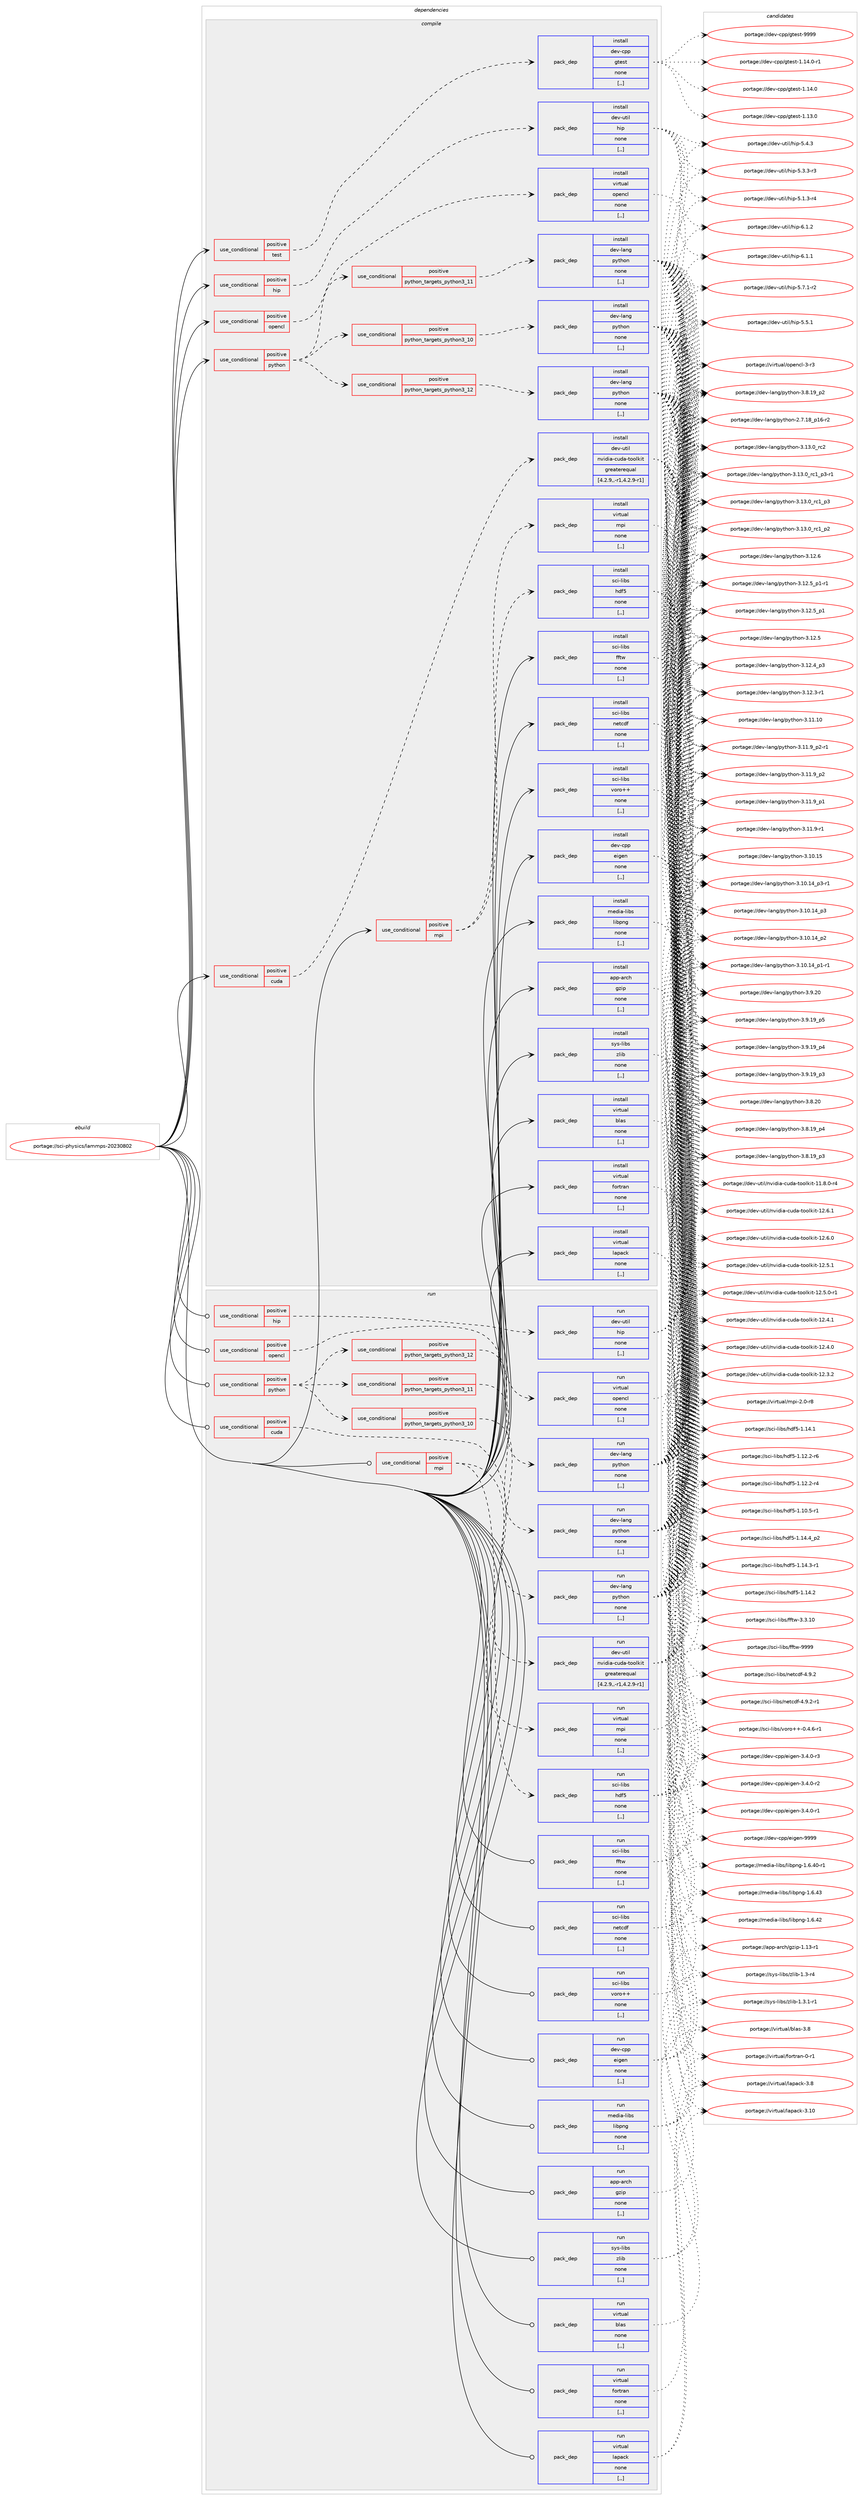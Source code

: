 digraph prolog {

# *************
# Graph options
# *************

newrank=true;
concentrate=true;
compound=true;
graph [rankdir=LR,fontname=Helvetica,fontsize=10,ranksep=1.5];#, ranksep=2.5, nodesep=0.2];
edge  [arrowhead=vee];
node  [fontname=Helvetica,fontsize=10];

# **********
# The ebuild
# **********

subgraph cluster_leftcol {
color=gray;
label=<<i>ebuild</i>>;
id [label="portage://sci-physics/lammps-20230802", color=red, width=4, href="../sci-physics/lammps-20230802.svg"];
}

# ****************
# The dependencies
# ****************

subgraph cluster_midcol {
color=gray;
label=<<i>dependencies</i>>;
subgraph cluster_compile {
fillcolor="#eeeeee";
style=filled;
label=<<i>compile</i>>;
subgraph cond242711 {
dependency920431 [label=<<TABLE BORDER="0" CELLBORDER="1" CELLSPACING="0" CELLPADDING="4"><TR><TD ROWSPAN="3" CELLPADDING="10">use_conditional</TD></TR><TR><TD>positive</TD></TR><TR><TD>cuda</TD></TR></TABLE>>, shape=none, color=red];
subgraph pack671072 {
dependency920432 [label=<<TABLE BORDER="0" CELLBORDER="1" CELLSPACING="0" CELLPADDING="4" WIDTH="220"><TR><TD ROWSPAN="6" CELLPADDING="30">pack_dep</TD></TR><TR><TD WIDTH="110">install</TD></TR><TR><TD>dev-util</TD></TR><TR><TD>nvidia-cuda-toolkit</TD></TR><TR><TD>greaterequal</TD></TR><TR><TD>[4.2.9,,-r1,4.2.9-r1]</TD></TR></TABLE>>, shape=none, color=blue];
}
dependency920431:e -> dependency920432:w [weight=20,style="dashed",arrowhead="vee"];
}
id:e -> dependency920431:w [weight=20,style="solid",arrowhead="vee"];
subgraph cond242712 {
dependency920433 [label=<<TABLE BORDER="0" CELLBORDER="1" CELLSPACING="0" CELLPADDING="4"><TR><TD ROWSPAN="3" CELLPADDING="10">use_conditional</TD></TR><TR><TD>positive</TD></TR><TR><TD>hip</TD></TR></TABLE>>, shape=none, color=red];
subgraph pack671073 {
dependency920434 [label=<<TABLE BORDER="0" CELLBORDER="1" CELLSPACING="0" CELLPADDING="4" WIDTH="220"><TR><TD ROWSPAN="6" CELLPADDING="30">pack_dep</TD></TR><TR><TD WIDTH="110">install</TD></TR><TR><TD>dev-util</TD></TR><TR><TD>hip</TD></TR><TR><TD>none</TD></TR><TR><TD>[,,]</TD></TR></TABLE>>, shape=none, color=blue];
}
dependency920433:e -> dependency920434:w [weight=20,style="dashed",arrowhead="vee"];
}
id:e -> dependency920433:w [weight=20,style="solid",arrowhead="vee"];
subgraph cond242713 {
dependency920435 [label=<<TABLE BORDER="0" CELLBORDER="1" CELLSPACING="0" CELLPADDING="4"><TR><TD ROWSPAN="3" CELLPADDING="10">use_conditional</TD></TR><TR><TD>positive</TD></TR><TR><TD>mpi</TD></TR></TABLE>>, shape=none, color=red];
subgraph pack671074 {
dependency920436 [label=<<TABLE BORDER="0" CELLBORDER="1" CELLSPACING="0" CELLPADDING="4" WIDTH="220"><TR><TD ROWSPAN="6" CELLPADDING="30">pack_dep</TD></TR><TR><TD WIDTH="110">install</TD></TR><TR><TD>virtual</TD></TR><TR><TD>mpi</TD></TR><TR><TD>none</TD></TR><TR><TD>[,,]</TD></TR></TABLE>>, shape=none, color=blue];
}
dependency920435:e -> dependency920436:w [weight=20,style="dashed",arrowhead="vee"];
subgraph pack671075 {
dependency920437 [label=<<TABLE BORDER="0" CELLBORDER="1" CELLSPACING="0" CELLPADDING="4" WIDTH="220"><TR><TD ROWSPAN="6" CELLPADDING="30">pack_dep</TD></TR><TR><TD WIDTH="110">install</TD></TR><TR><TD>sci-libs</TD></TR><TR><TD>hdf5</TD></TR><TR><TD>none</TD></TR><TR><TD>[,,]</TD></TR></TABLE>>, shape=none, color=blue];
}
dependency920435:e -> dependency920437:w [weight=20,style="dashed",arrowhead="vee"];
}
id:e -> dependency920435:w [weight=20,style="solid",arrowhead="vee"];
subgraph cond242714 {
dependency920438 [label=<<TABLE BORDER="0" CELLBORDER="1" CELLSPACING="0" CELLPADDING="4"><TR><TD ROWSPAN="3" CELLPADDING="10">use_conditional</TD></TR><TR><TD>positive</TD></TR><TR><TD>opencl</TD></TR></TABLE>>, shape=none, color=red];
subgraph pack671076 {
dependency920439 [label=<<TABLE BORDER="0" CELLBORDER="1" CELLSPACING="0" CELLPADDING="4" WIDTH="220"><TR><TD ROWSPAN="6" CELLPADDING="30">pack_dep</TD></TR><TR><TD WIDTH="110">install</TD></TR><TR><TD>virtual</TD></TR><TR><TD>opencl</TD></TR><TR><TD>none</TD></TR><TR><TD>[,,]</TD></TR></TABLE>>, shape=none, color=blue];
}
dependency920438:e -> dependency920439:w [weight=20,style="dashed",arrowhead="vee"];
}
id:e -> dependency920438:w [weight=20,style="solid",arrowhead="vee"];
subgraph cond242715 {
dependency920440 [label=<<TABLE BORDER="0" CELLBORDER="1" CELLSPACING="0" CELLPADDING="4"><TR><TD ROWSPAN="3" CELLPADDING="10">use_conditional</TD></TR><TR><TD>positive</TD></TR><TR><TD>python</TD></TR></TABLE>>, shape=none, color=red];
subgraph cond242716 {
dependency920441 [label=<<TABLE BORDER="0" CELLBORDER="1" CELLSPACING="0" CELLPADDING="4"><TR><TD ROWSPAN="3" CELLPADDING="10">use_conditional</TD></TR><TR><TD>positive</TD></TR><TR><TD>python_targets_python3_10</TD></TR></TABLE>>, shape=none, color=red];
subgraph pack671077 {
dependency920442 [label=<<TABLE BORDER="0" CELLBORDER="1" CELLSPACING="0" CELLPADDING="4" WIDTH="220"><TR><TD ROWSPAN="6" CELLPADDING="30">pack_dep</TD></TR><TR><TD WIDTH="110">install</TD></TR><TR><TD>dev-lang</TD></TR><TR><TD>python</TD></TR><TR><TD>none</TD></TR><TR><TD>[,,]</TD></TR></TABLE>>, shape=none, color=blue];
}
dependency920441:e -> dependency920442:w [weight=20,style="dashed",arrowhead="vee"];
}
dependency920440:e -> dependency920441:w [weight=20,style="dashed",arrowhead="vee"];
subgraph cond242717 {
dependency920443 [label=<<TABLE BORDER="0" CELLBORDER="1" CELLSPACING="0" CELLPADDING="4"><TR><TD ROWSPAN="3" CELLPADDING="10">use_conditional</TD></TR><TR><TD>positive</TD></TR><TR><TD>python_targets_python3_11</TD></TR></TABLE>>, shape=none, color=red];
subgraph pack671078 {
dependency920444 [label=<<TABLE BORDER="0" CELLBORDER="1" CELLSPACING="0" CELLPADDING="4" WIDTH="220"><TR><TD ROWSPAN="6" CELLPADDING="30">pack_dep</TD></TR><TR><TD WIDTH="110">install</TD></TR><TR><TD>dev-lang</TD></TR><TR><TD>python</TD></TR><TR><TD>none</TD></TR><TR><TD>[,,]</TD></TR></TABLE>>, shape=none, color=blue];
}
dependency920443:e -> dependency920444:w [weight=20,style="dashed",arrowhead="vee"];
}
dependency920440:e -> dependency920443:w [weight=20,style="dashed",arrowhead="vee"];
subgraph cond242718 {
dependency920445 [label=<<TABLE BORDER="0" CELLBORDER="1" CELLSPACING="0" CELLPADDING="4"><TR><TD ROWSPAN="3" CELLPADDING="10">use_conditional</TD></TR><TR><TD>positive</TD></TR><TR><TD>python_targets_python3_12</TD></TR></TABLE>>, shape=none, color=red];
subgraph pack671079 {
dependency920446 [label=<<TABLE BORDER="0" CELLBORDER="1" CELLSPACING="0" CELLPADDING="4" WIDTH="220"><TR><TD ROWSPAN="6" CELLPADDING="30">pack_dep</TD></TR><TR><TD WIDTH="110">install</TD></TR><TR><TD>dev-lang</TD></TR><TR><TD>python</TD></TR><TR><TD>none</TD></TR><TR><TD>[,,]</TD></TR></TABLE>>, shape=none, color=blue];
}
dependency920445:e -> dependency920446:w [weight=20,style="dashed",arrowhead="vee"];
}
dependency920440:e -> dependency920445:w [weight=20,style="dashed",arrowhead="vee"];
}
id:e -> dependency920440:w [weight=20,style="solid",arrowhead="vee"];
subgraph cond242719 {
dependency920447 [label=<<TABLE BORDER="0" CELLBORDER="1" CELLSPACING="0" CELLPADDING="4"><TR><TD ROWSPAN="3" CELLPADDING="10">use_conditional</TD></TR><TR><TD>positive</TD></TR><TR><TD>test</TD></TR></TABLE>>, shape=none, color=red];
subgraph pack671080 {
dependency920448 [label=<<TABLE BORDER="0" CELLBORDER="1" CELLSPACING="0" CELLPADDING="4" WIDTH="220"><TR><TD ROWSPAN="6" CELLPADDING="30">pack_dep</TD></TR><TR><TD WIDTH="110">install</TD></TR><TR><TD>dev-cpp</TD></TR><TR><TD>gtest</TD></TR><TR><TD>none</TD></TR><TR><TD>[,,]</TD></TR></TABLE>>, shape=none, color=blue];
}
dependency920447:e -> dependency920448:w [weight=20,style="dashed",arrowhead="vee"];
}
id:e -> dependency920447:w [weight=20,style="solid",arrowhead="vee"];
subgraph pack671081 {
dependency920449 [label=<<TABLE BORDER="0" CELLBORDER="1" CELLSPACING="0" CELLPADDING="4" WIDTH="220"><TR><TD ROWSPAN="6" CELLPADDING="30">pack_dep</TD></TR><TR><TD WIDTH="110">install</TD></TR><TR><TD>app-arch</TD></TR><TR><TD>gzip</TD></TR><TR><TD>none</TD></TR><TR><TD>[,,]</TD></TR></TABLE>>, shape=none, color=blue];
}
id:e -> dependency920449:w [weight=20,style="solid",arrowhead="vee"];
subgraph pack671082 {
dependency920450 [label=<<TABLE BORDER="0" CELLBORDER="1" CELLSPACING="0" CELLPADDING="4" WIDTH="220"><TR><TD ROWSPAN="6" CELLPADDING="30">pack_dep</TD></TR><TR><TD WIDTH="110">install</TD></TR><TR><TD>dev-cpp</TD></TR><TR><TD>eigen</TD></TR><TR><TD>none</TD></TR><TR><TD>[,,]</TD></TR></TABLE>>, shape=none, color=blue];
}
id:e -> dependency920450:w [weight=20,style="solid",arrowhead="vee"];
subgraph pack671083 {
dependency920451 [label=<<TABLE BORDER="0" CELLBORDER="1" CELLSPACING="0" CELLPADDING="4" WIDTH="220"><TR><TD ROWSPAN="6" CELLPADDING="30">pack_dep</TD></TR><TR><TD WIDTH="110">install</TD></TR><TR><TD>media-libs</TD></TR><TR><TD>libpng</TD></TR><TR><TD>none</TD></TR><TR><TD>[,,]</TD></TR></TABLE>>, shape=none, color=blue];
}
id:e -> dependency920451:w [weight=20,style="solid",arrowhead="vee"];
subgraph pack671084 {
dependency920452 [label=<<TABLE BORDER="0" CELLBORDER="1" CELLSPACING="0" CELLPADDING="4" WIDTH="220"><TR><TD ROWSPAN="6" CELLPADDING="30">pack_dep</TD></TR><TR><TD WIDTH="110">install</TD></TR><TR><TD>sci-libs</TD></TR><TR><TD>fftw</TD></TR><TR><TD>none</TD></TR><TR><TD>[,,]</TD></TR></TABLE>>, shape=none, color=blue];
}
id:e -> dependency920452:w [weight=20,style="solid",arrowhead="vee"];
subgraph pack671085 {
dependency920453 [label=<<TABLE BORDER="0" CELLBORDER="1" CELLSPACING="0" CELLPADDING="4" WIDTH="220"><TR><TD ROWSPAN="6" CELLPADDING="30">pack_dep</TD></TR><TR><TD WIDTH="110">install</TD></TR><TR><TD>sci-libs</TD></TR><TR><TD>netcdf</TD></TR><TR><TD>none</TD></TR><TR><TD>[,,]</TD></TR></TABLE>>, shape=none, color=blue];
}
id:e -> dependency920453:w [weight=20,style="solid",arrowhead="vee"];
subgraph pack671086 {
dependency920454 [label=<<TABLE BORDER="0" CELLBORDER="1" CELLSPACING="0" CELLPADDING="4" WIDTH="220"><TR><TD ROWSPAN="6" CELLPADDING="30">pack_dep</TD></TR><TR><TD WIDTH="110">install</TD></TR><TR><TD>sci-libs</TD></TR><TR><TD>voro++</TD></TR><TR><TD>none</TD></TR><TR><TD>[,,]</TD></TR></TABLE>>, shape=none, color=blue];
}
id:e -> dependency920454:w [weight=20,style="solid",arrowhead="vee"];
subgraph pack671087 {
dependency920455 [label=<<TABLE BORDER="0" CELLBORDER="1" CELLSPACING="0" CELLPADDING="4" WIDTH="220"><TR><TD ROWSPAN="6" CELLPADDING="30">pack_dep</TD></TR><TR><TD WIDTH="110">install</TD></TR><TR><TD>sys-libs</TD></TR><TR><TD>zlib</TD></TR><TR><TD>none</TD></TR><TR><TD>[,,]</TD></TR></TABLE>>, shape=none, color=blue];
}
id:e -> dependency920455:w [weight=20,style="solid",arrowhead="vee"];
subgraph pack671088 {
dependency920456 [label=<<TABLE BORDER="0" CELLBORDER="1" CELLSPACING="0" CELLPADDING="4" WIDTH="220"><TR><TD ROWSPAN="6" CELLPADDING="30">pack_dep</TD></TR><TR><TD WIDTH="110">install</TD></TR><TR><TD>virtual</TD></TR><TR><TD>blas</TD></TR><TR><TD>none</TD></TR><TR><TD>[,,]</TD></TR></TABLE>>, shape=none, color=blue];
}
id:e -> dependency920456:w [weight=20,style="solid",arrowhead="vee"];
subgraph pack671089 {
dependency920457 [label=<<TABLE BORDER="0" CELLBORDER="1" CELLSPACING="0" CELLPADDING="4" WIDTH="220"><TR><TD ROWSPAN="6" CELLPADDING="30">pack_dep</TD></TR><TR><TD WIDTH="110">install</TD></TR><TR><TD>virtual</TD></TR><TR><TD>fortran</TD></TR><TR><TD>none</TD></TR><TR><TD>[,,]</TD></TR></TABLE>>, shape=none, color=blue];
}
id:e -> dependency920457:w [weight=20,style="solid",arrowhead="vee"];
subgraph pack671090 {
dependency920458 [label=<<TABLE BORDER="0" CELLBORDER="1" CELLSPACING="0" CELLPADDING="4" WIDTH="220"><TR><TD ROWSPAN="6" CELLPADDING="30">pack_dep</TD></TR><TR><TD WIDTH="110">install</TD></TR><TR><TD>virtual</TD></TR><TR><TD>lapack</TD></TR><TR><TD>none</TD></TR><TR><TD>[,,]</TD></TR></TABLE>>, shape=none, color=blue];
}
id:e -> dependency920458:w [weight=20,style="solid",arrowhead="vee"];
}
subgraph cluster_compileandrun {
fillcolor="#eeeeee";
style=filled;
label=<<i>compile and run</i>>;
}
subgraph cluster_run {
fillcolor="#eeeeee";
style=filled;
label=<<i>run</i>>;
subgraph cond242720 {
dependency920459 [label=<<TABLE BORDER="0" CELLBORDER="1" CELLSPACING="0" CELLPADDING="4"><TR><TD ROWSPAN="3" CELLPADDING="10">use_conditional</TD></TR><TR><TD>positive</TD></TR><TR><TD>cuda</TD></TR></TABLE>>, shape=none, color=red];
subgraph pack671091 {
dependency920460 [label=<<TABLE BORDER="0" CELLBORDER="1" CELLSPACING="0" CELLPADDING="4" WIDTH="220"><TR><TD ROWSPAN="6" CELLPADDING="30">pack_dep</TD></TR><TR><TD WIDTH="110">run</TD></TR><TR><TD>dev-util</TD></TR><TR><TD>nvidia-cuda-toolkit</TD></TR><TR><TD>greaterequal</TD></TR><TR><TD>[4.2.9,,-r1,4.2.9-r1]</TD></TR></TABLE>>, shape=none, color=blue];
}
dependency920459:e -> dependency920460:w [weight=20,style="dashed",arrowhead="vee"];
}
id:e -> dependency920459:w [weight=20,style="solid",arrowhead="odot"];
subgraph cond242721 {
dependency920461 [label=<<TABLE BORDER="0" CELLBORDER="1" CELLSPACING="0" CELLPADDING="4"><TR><TD ROWSPAN="3" CELLPADDING="10">use_conditional</TD></TR><TR><TD>positive</TD></TR><TR><TD>hip</TD></TR></TABLE>>, shape=none, color=red];
subgraph pack671092 {
dependency920462 [label=<<TABLE BORDER="0" CELLBORDER="1" CELLSPACING="0" CELLPADDING="4" WIDTH="220"><TR><TD ROWSPAN="6" CELLPADDING="30">pack_dep</TD></TR><TR><TD WIDTH="110">run</TD></TR><TR><TD>dev-util</TD></TR><TR><TD>hip</TD></TR><TR><TD>none</TD></TR><TR><TD>[,,]</TD></TR></TABLE>>, shape=none, color=blue];
}
dependency920461:e -> dependency920462:w [weight=20,style="dashed",arrowhead="vee"];
}
id:e -> dependency920461:w [weight=20,style="solid",arrowhead="odot"];
subgraph cond242722 {
dependency920463 [label=<<TABLE BORDER="0" CELLBORDER="1" CELLSPACING="0" CELLPADDING="4"><TR><TD ROWSPAN="3" CELLPADDING="10">use_conditional</TD></TR><TR><TD>positive</TD></TR><TR><TD>mpi</TD></TR></TABLE>>, shape=none, color=red];
subgraph pack671093 {
dependency920464 [label=<<TABLE BORDER="0" CELLBORDER="1" CELLSPACING="0" CELLPADDING="4" WIDTH="220"><TR><TD ROWSPAN="6" CELLPADDING="30">pack_dep</TD></TR><TR><TD WIDTH="110">run</TD></TR><TR><TD>virtual</TD></TR><TR><TD>mpi</TD></TR><TR><TD>none</TD></TR><TR><TD>[,,]</TD></TR></TABLE>>, shape=none, color=blue];
}
dependency920463:e -> dependency920464:w [weight=20,style="dashed",arrowhead="vee"];
subgraph pack671094 {
dependency920465 [label=<<TABLE BORDER="0" CELLBORDER="1" CELLSPACING="0" CELLPADDING="4" WIDTH="220"><TR><TD ROWSPAN="6" CELLPADDING="30">pack_dep</TD></TR><TR><TD WIDTH="110">run</TD></TR><TR><TD>sci-libs</TD></TR><TR><TD>hdf5</TD></TR><TR><TD>none</TD></TR><TR><TD>[,,]</TD></TR></TABLE>>, shape=none, color=blue];
}
dependency920463:e -> dependency920465:w [weight=20,style="dashed",arrowhead="vee"];
}
id:e -> dependency920463:w [weight=20,style="solid",arrowhead="odot"];
subgraph cond242723 {
dependency920466 [label=<<TABLE BORDER="0" CELLBORDER="1" CELLSPACING="0" CELLPADDING="4"><TR><TD ROWSPAN="3" CELLPADDING="10">use_conditional</TD></TR><TR><TD>positive</TD></TR><TR><TD>opencl</TD></TR></TABLE>>, shape=none, color=red];
subgraph pack671095 {
dependency920467 [label=<<TABLE BORDER="0" CELLBORDER="1" CELLSPACING="0" CELLPADDING="4" WIDTH="220"><TR><TD ROWSPAN="6" CELLPADDING="30">pack_dep</TD></TR><TR><TD WIDTH="110">run</TD></TR><TR><TD>virtual</TD></TR><TR><TD>opencl</TD></TR><TR><TD>none</TD></TR><TR><TD>[,,]</TD></TR></TABLE>>, shape=none, color=blue];
}
dependency920466:e -> dependency920467:w [weight=20,style="dashed",arrowhead="vee"];
}
id:e -> dependency920466:w [weight=20,style="solid",arrowhead="odot"];
subgraph cond242724 {
dependency920468 [label=<<TABLE BORDER="0" CELLBORDER="1" CELLSPACING="0" CELLPADDING="4"><TR><TD ROWSPAN="3" CELLPADDING="10">use_conditional</TD></TR><TR><TD>positive</TD></TR><TR><TD>python</TD></TR></TABLE>>, shape=none, color=red];
subgraph cond242725 {
dependency920469 [label=<<TABLE BORDER="0" CELLBORDER="1" CELLSPACING="0" CELLPADDING="4"><TR><TD ROWSPAN="3" CELLPADDING="10">use_conditional</TD></TR><TR><TD>positive</TD></TR><TR><TD>python_targets_python3_10</TD></TR></TABLE>>, shape=none, color=red];
subgraph pack671096 {
dependency920470 [label=<<TABLE BORDER="0" CELLBORDER="1" CELLSPACING="0" CELLPADDING="4" WIDTH="220"><TR><TD ROWSPAN="6" CELLPADDING="30">pack_dep</TD></TR><TR><TD WIDTH="110">run</TD></TR><TR><TD>dev-lang</TD></TR><TR><TD>python</TD></TR><TR><TD>none</TD></TR><TR><TD>[,,]</TD></TR></TABLE>>, shape=none, color=blue];
}
dependency920469:e -> dependency920470:w [weight=20,style="dashed",arrowhead="vee"];
}
dependency920468:e -> dependency920469:w [weight=20,style="dashed",arrowhead="vee"];
subgraph cond242726 {
dependency920471 [label=<<TABLE BORDER="0" CELLBORDER="1" CELLSPACING="0" CELLPADDING="4"><TR><TD ROWSPAN="3" CELLPADDING="10">use_conditional</TD></TR><TR><TD>positive</TD></TR><TR><TD>python_targets_python3_11</TD></TR></TABLE>>, shape=none, color=red];
subgraph pack671097 {
dependency920472 [label=<<TABLE BORDER="0" CELLBORDER="1" CELLSPACING="0" CELLPADDING="4" WIDTH="220"><TR><TD ROWSPAN="6" CELLPADDING="30">pack_dep</TD></TR><TR><TD WIDTH="110">run</TD></TR><TR><TD>dev-lang</TD></TR><TR><TD>python</TD></TR><TR><TD>none</TD></TR><TR><TD>[,,]</TD></TR></TABLE>>, shape=none, color=blue];
}
dependency920471:e -> dependency920472:w [weight=20,style="dashed",arrowhead="vee"];
}
dependency920468:e -> dependency920471:w [weight=20,style="dashed",arrowhead="vee"];
subgraph cond242727 {
dependency920473 [label=<<TABLE BORDER="0" CELLBORDER="1" CELLSPACING="0" CELLPADDING="4"><TR><TD ROWSPAN="3" CELLPADDING="10">use_conditional</TD></TR><TR><TD>positive</TD></TR><TR><TD>python_targets_python3_12</TD></TR></TABLE>>, shape=none, color=red];
subgraph pack671098 {
dependency920474 [label=<<TABLE BORDER="0" CELLBORDER="1" CELLSPACING="0" CELLPADDING="4" WIDTH="220"><TR><TD ROWSPAN="6" CELLPADDING="30">pack_dep</TD></TR><TR><TD WIDTH="110">run</TD></TR><TR><TD>dev-lang</TD></TR><TR><TD>python</TD></TR><TR><TD>none</TD></TR><TR><TD>[,,]</TD></TR></TABLE>>, shape=none, color=blue];
}
dependency920473:e -> dependency920474:w [weight=20,style="dashed",arrowhead="vee"];
}
dependency920468:e -> dependency920473:w [weight=20,style="dashed",arrowhead="vee"];
}
id:e -> dependency920468:w [weight=20,style="solid",arrowhead="odot"];
subgraph pack671099 {
dependency920475 [label=<<TABLE BORDER="0" CELLBORDER="1" CELLSPACING="0" CELLPADDING="4" WIDTH="220"><TR><TD ROWSPAN="6" CELLPADDING="30">pack_dep</TD></TR><TR><TD WIDTH="110">run</TD></TR><TR><TD>app-arch</TD></TR><TR><TD>gzip</TD></TR><TR><TD>none</TD></TR><TR><TD>[,,]</TD></TR></TABLE>>, shape=none, color=blue];
}
id:e -> dependency920475:w [weight=20,style="solid",arrowhead="odot"];
subgraph pack671100 {
dependency920476 [label=<<TABLE BORDER="0" CELLBORDER="1" CELLSPACING="0" CELLPADDING="4" WIDTH="220"><TR><TD ROWSPAN="6" CELLPADDING="30">pack_dep</TD></TR><TR><TD WIDTH="110">run</TD></TR><TR><TD>dev-cpp</TD></TR><TR><TD>eigen</TD></TR><TR><TD>none</TD></TR><TR><TD>[,,]</TD></TR></TABLE>>, shape=none, color=blue];
}
id:e -> dependency920476:w [weight=20,style="solid",arrowhead="odot"];
subgraph pack671101 {
dependency920477 [label=<<TABLE BORDER="0" CELLBORDER="1" CELLSPACING="0" CELLPADDING="4" WIDTH="220"><TR><TD ROWSPAN="6" CELLPADDING="30">pack_dep</TD></TR><TR><TD WIDTH="110">run</TD></TR><TR><TD>media-libs</TD></TR><TR><TD>libpng</TD></TR><TR><TD>none</TD></TR><TR><TD>[,,]</TD></TR></TABLE>>, shape=none, color=blue];
}
id:e -> dependency920477:w [weight=20,style="solid",arrowhead="odot"];
subgraph pack671102 {
dependency920478 [label=<<TABLE BORDER="0" CELLBORDER="1" CELLSPACING="0" CELLPADDING="4" WIDTH="220"><TR><TD ROWSPAN="6" CELLPADDING="30">pack_dep</TD></TR><TR><TD WIDTH="110">run</TD></TR><TR><TD>sci-libs</TD></TR><TR><TD>fftw</TD></TR><TR><TD>none</TD></TR><TR><TD>[,,]</TD></TR></TABLE>>, shape=none, color=blue];
}
id:e -> dependency920478:w [weight=20,style="solid",arrowhead="odot"];
subgraph pack671103 {
dependency920479 [label=<<TABLE BORDER="0" CELLBORDER="1" CELLSPACING="0" CELLPADDING="4" WIDTH="220"><TR><TD ROWSPAN="6" CELLPADDING="30">pack_dep</TD></TR><TR><TD WIDTH="110">run</TD></TR><TR><TD>sci-libs</TD></TR><TR><TD>netcdf</TD></TR><TR><TD>none</TD></TR><TR><TD>[,,]</TD></TR></TABLE>>, shape=none, color=blue];
}
id:e -> dependency920479:w [weight=20,style="solid",arrowhead="odot"];
subgraph pack671104 {
dependency920480 [label=<<TABLE BORDER="0" CELLBORDER="1" CELLSPACING="0" CELLPADDING="4" WIDTH="220"><TR><TD ROWSPAN="6" CELLPADDING="30">pack_dep</TD></TR><TR><TD WIDTH="110">run</TD></TR><TR><TD>sci-libs</TD></TR><TR><TD>voro++</TD></TR><TR><TD>none</TD></TR><TR><TD>[,,]</TD></TR></TABLE>>, shape=none, color=blue];
}
id:e -> dependency920480:w [weight=20,style="solid",arrowhead="odot"];
subgraph pack671105 {
dependency920481 [label=<<TABLE BORDER="0" CELLBORDER="1" CELLSPACING="0" CELLPADDING="4" WIDTH="220"><TR><TD ROWSPAN="6" CELLPADDING="30">pack_dep</TD></TR><TR><TD WIDTH="110">run</TD></TR><TR><TD>sys-libs</TD></TR><TR><TD>zlib</TD></TR><TR><TD>none</TD></TR><TR><TD>[,,]</TD></TR></TABLE>>, shape=none, color=blue];
}
id:e -> dependency920481:w [weight=20,style="solid",arrowhead="odot"];
subgraph pack671106 {
dependency920482 [label=<<TABLE BORDER="0" CELLBORDER="1" CELLSPACING="0" CELLPADDING="4" WIDTH="220"><TR><TD ROWSPAN="6" CELLPADDING="30">pack_dep</TD></TR><TR><TD WIDTH="110">run</TD></TR><TR><TD>virtual</TD></TR><TR><TD>blas</TD></TR><TR><TD>none</TD></TR><TR><TD>[,,]</TD></TR></TABLE>>, shape=none, color=blue];
}
id:e -> dependency920482:w [weight=20,style="solid",arrowhead="odot"];
subgraph pack671107 {
dependency920483 [label=<<TABLE BORDER="0" CELLBORDER="1" CELLSPACING="0" CELLPADDING="4" WIDTH="220"><TR><TD ROWSPAN="6" CELLPADDING="30">pack_dep</TD></TR><TR><TD WIDTH="110">run</TD></TR><TR><TD>virtual</TD></TR><TR><TD>fortran</TD></TR><TR><TD>none</TD></TR><TR><TD>[,,]</TD></TR></TABLE>>, shape=none, color=blue];
}
id:e -> dependency920483:w [weight=20,style="solid",arrowhead="odot"];
subgraph pack671108 {
dependency920484 [label=<<TABLE BORDER="0" CELLBORDER="1" CELLSPACING="0" CELLPADDING="4" WIDTH="220"><TR><TD ROWSPAN="6" CELLPADDING="30">pack_dep</TD></TR><TR><TD WIDTH="110">run</TD></TR><TR><TD>virtual</TD></TR><TR><TD>lapack</TD></TR><TR><TD>none</TD></TR><TR><TD>[,,]</TD></TR></TABLE>>, shape=none, color=blue];
}
id:e -> dependency920484:w [weight=20,style="solid",arrowhead="odot"];
}
}

# **************
# The candidates
# **************

subgraph cluster_choices {
rank=same;
color=gray;
label=<<i>candidates</i>>;

subgraph choice671072 {
color=black;
nodesep=1;
choice1001011184511711610510847110118105100105974599117100974511611111110810710511645495046544649 [label="portage://dev-util/nvidia-cuda-toolkit-12.6.1", color=red, width=4,href="../dev-util/nvidia-cuda-toolkit-12.6.1.svg"];
choice1001011184511711610510847110118105100105974599117100974511611111110810710511645495046544648 [label="portage://dev-util/nvidia-cuda-toolkit-12.6.0", color=red, width=4,href="../dev-util/nvidia-cuda-toolkit-12.6.0.svg"];
choice1001011184511711610510847110118105100105974599117100974511611111110810710511645495046534649 [label="portage://dev-util/nvidia-cuda-toolkit-12.5.1", color=red, width=4,href="../dev-util/nvidia-cuda-toolkit-12.5.1.svg"];
choice10010111845117116105108471101181051001059745991171009745116111111108107105116454950465346484511449 [label="portage://dev-util/nvidia-cuda-toolkit-12.5.0-r1", color=red, width=4,href="../dev-util/nvidia-cuda-toolkit-12.5.0-r1.svg"];
choice1001011184511711610510847110118105100105974599117100974511611111110810710511645495046524649 [label="portage://dev-util/nvidia-cuda-toolkit-12.4.1", color=red, width=4,href="../dev-util/nvidia-cuda-toolkit-12.4.1.svg"];
choice1001011184511711610510847110118105100105974599117100974511611111110810710511645495046524648 [label="portage://dev-util/nvidia-cuda-toolkit-12.4.0", color=red, width=4,href="../dev-util/nvidia-cuda-toolkit-12.4.0.svg"];
choice1001011184511711610510847110118105100105974599117100974511611111110810710511645495046514650 [label="portage://dev-util/nvidia-cuda-toolkit-12.3.2", color=red, width=4,href="../dev-util/nvidia-cuda-toolkit-12.3.2.svg"];
choice10010111845117116105108471101181051001059745991171009745116111111108107105116454949465646484511452 [label="portage://dev-util/nvidia-cuda-toolkit-11.8.0-r4", color=red, width=4,href="../dev-util/nvidia-cuda-toolkit-11.8.0-r4.svg"];
dependency920432:e -> choice1001011184511711610510847110118105100105974599117100974511611111110810710511645495046544649:w [style=dotted,weight="100"];
dependency920432:e -> choice1001011184511711610510847110118105100105974599117100974511611111110810710511645495046544648:w [style=dotted,weight="100"];
dependency920432:e -> choice1001011184511711610510847110118105100105974599117100974511611111110810710511645495046534649:w [style=dotted,weight="100"];
dependency920432:e -> choice10010111845117116105108471101181051001059745991171009745116111111108107105116454950465346484511449:w [style=dotted,weight="100"];
dependency920432:e -> choice1001011184511711610510847110118105100105974599117100974511611111110810710511645495046524649:w [style=dotted,weight="100"];
dependency920432:e -> choice1001011184511711610510847110118105100105974599117100974511611111110810710511645495046524648:w [style=dotted,weight="100"];
dependency920432:e -> choice1001011184511711610510847110118105100105974599117100974511611111110810710511645495046514650:w [style=dotted,weight="100"];
dependency920432:e -> choice10010111845117116105108471101181051001059745991171009745116111111108107105116454949465646484511452:w [style=dotted,weight="100"];
}
subgraph choice671073 {
color=black;
nodesep=1;
choice1001011184511711610510847104105112455446494650 [label="portage://dev-util/hip-6.1.2", color=red, width=4,href="../dev-util/hip-6.1.2.svg"];
choice1001011184511711610510847104105112455446494649 [label="portage://dev-util/hip-6.1.1", color=red, width=4,href="../dev-util/hip-6.1.1.svg"];
choice10010111845117116105108471041051124553465546494511450 [label="portage://dev-util/hip-5.7.1-r2", color=red, width=4,href="../dev-util/hip-5.7.1-r2.svg"];
choice1001011184511711610510847104105112455346534649 [label="portage://dev-util/hip-5.5.1", color=red, width=4,href="../dev-util/hip-5.5.1.svg"];
choice1001011184511711610510847104105112455346524651 [label="portage://dev-util/hip-5.4.3", color=red, width=4,href="../dev-util/hip-5.4.3.svg"];
choice10010111845117116105108471041051124553465146514511451 [label="portage://dev-util/hip-5.3.3-r3", color=red, width=4,href="../dev-util/hip-5.3.3-r3.svg"];
choice10010111845117116105108471041051124553464946514511452 [label="portage://dev-util/hip-5.1.3-r4", color=red, width=4,href="../dev-util/hip-5.1.3-r4.svg"];
dependency920434:e -> choice1001011184511711610510847104105112455446494650:w [style=dotted,weight="100"];
dependency920434:e -> choice1001011184511711610510847104105112455446494649:w [style=dotted,weight="100"];
dependency920434:e -> choice10010111845117116105108471041051124553465546494511450:w [style=dotted,weight="100"];
dependency920434:e -> choice1001011184511711610510847104105112455346534649:w [style=dotted,weight="100"];
dependency920434:e -> choice1001011184511711610510847104105112455346524651:w [style=dotted,weight="100"];
dependency920434:e -> choice10010111845117116105108471041051124553465146514511451:w [style=dotted,weight="100"];
dependency920434:e -> choice10010111845117116105108471041051124553464946514511452:w [style=dotted,weight="100"];
}
subgraph choice671074 {
color=black;
nodesep=1;
choice1181051141161179710847109112105455046484511456 [label="portage://virtual/mpi-2.0-r8", color=red, width=4,href="../virtual/mpi-2.0-r8.svg"];
dependency920436:e -> choice1181051141161179710847109112105455046484511456:w [style=dotted,weight="100"];
}
subgraph choice671075 {
color=black;
nodesep=1;
choice1159910545108105981154710410010253454946495246529511250 [label="portage://sci-libs/hdf5-1.14.4_p2", color=red, width=4,href="../sci-libs/hdf5-1.14.4_p2.svg"];
choice1159910545108105981154710410010253454946495246514511449 [label="portage://sci-libs/hdf5-1.14.3-r1", color=red, width=4,href="../sci-libs/hdf5-1.14.3-r1.svg"];
choice115991054510810598115471041001025345494649524650 [label="portage://sci-libs/hdf5-1.14.2", color=red, width=4,href="../sci-libs/hdf5-1.14.2.svg"];
choice115991054510810598115471041001025345494649524649 [label="portage://sci-libs/hdf5-1.14.1", color=red, width=4,href="../sci-libs/hdf5-1.14.1.svg"];
choice1159910545108105981154710410010253454946495046504511454 [label="portage://sci-libs/hdf5-1.12.2-r6", color=red, width=4,href="../sci-libs/hdf5-1.12.2-r6.svg"];
choice1159910545108105981154710410010253454946495046504511452 [label="portage://sci-libs/hdf5-1.12.2-r4", color=red, width=4,href="../sci-libs/hdf5-1.12.2-r4.svg"];
choice1159910545108105981154710410010253454946494846534511449 [label="portage://sci-libs/hdf5-1.10.5-r1", color=red, width=4,href="../sci-libs/hdf5-1.10.5-r1.svg"];
dependency920437:e -> choice1159910545108105981154710410010253454946495246529511250:w [style=dotted,weight="100"];
dependency920437:e -> choice1159910545108105981154710410010253454946495246514511449:w [style=dotted,weight="100"];
dependency920437:e -> choice115991054510810598115471041001025345494649524650:w [style=dotted,weight="100"];
dependency920437:e -> choice115991054510810598115471041001025345494649524649:w [style=dotted,weight="100"];
dependency920437:e -> choice1159910545108105981154710410010253454946495046504511454:w [style=dotted,weight="100"];
dependency920437:e -> choice1159910545108105981154710410010253454946495046504511452:w [style=dotted,weight="100"];
dependency920437:e -> choice1159910545108105981154710410010253454946494846534511449:w [style=dotted,weight="100"];
}
subgraph choice671076 {
color=black;
nodesep=1;
choice11810511411611797108471111121011109910845514511451 [label="portage://virtual/opencl-3-r3", color=red, width=4,href="../virtual/opencl-3-r3.svg"];
dependency920439:e -> choice11810511411611797108471111121011109910845514511451:w [style=dotted,weight="100"];
}
subgraph choice671077 {
color=black;
nodesep=1;
choice10010111845108971101034711212111610411111045514649514648951149950 [label="portage://dev-lang/python-3.13.0_rc2", color=red, width=4,href="../dev-lang/python-3.13.0_rc2.svg"];
choice1001011184510897110103471121211161041111104551464951464895114994995112514511449 [label="portage://dev-lang/python-3.13.0_rc1_p3-r1", color=red, width=4,href="../dev-lang/python-3.13.0_rc1_p3-r1.svg"];
choice100101118451089711010347112121116104111110455146495146489511499499511251 [label="portage://dev-lang/python-3.13.0_rc1_p3", color=red, width=4,href="../dev-lang/python-3.13.0_rc1_p3.svg"];
choice100101118451089711010347112121116104111110455146495146489511499499511250 [label="portage://dev-lang/python-3.13.0_rc1_p2", color=red, width=4,href="../dev-lang/python-3.13.0_rc1_p2.svg"];
choice10010111845108971101034711212111610411111045514649504654 [label="portage://dev-lang/python-3.12.6", color=red, width=4,href="../dev-lang/python-3.12.6.svg"];
choice1001011184510897110103471121211161041111104551464950465395112494511449 [label="portage://dev-lang/python-3.12.5_p1-r1", color=red, width=4,href="../dev-lang/python-3.12.5_p1-r1.svg"];
choice100101118451089711010347112121116104111110455146495046539511249 [label="portage://dev-lang/python-3.12.5_p1", color=red, width=4,href="../dev-lang/python-3.12.5_p1.svg"];
choice10010111845108971101034711212111610411111045514649504653 [label="portage://dev-lang/python-3.12.5", color=red, width=4,href="../dev-lang/python-3.12.5.svg"];
choice100101118451089711010347112121116104111110455146495046529511251 [label="portage://dev-lang/python-3.12.4_p3", color=red, width=4,href="../dev-lang/python-3.12.4_p3.svg"];
choice100101118451089711010347112121116104111110455146495046514511449 [label="portage://dev-lang/python-3.12.3-r1", color=red, width=4,href="../dev-lang/python-3.12.3-r1.svg"];
choice1001011184510897110103471121211161041111104551464949464948 [label="portage://dev-lang/python-3.11.10", color=red, width=4,href="../dev-lang/python-3.11.10.svg"];
choice1001011184510897110103471121211161041111104551464949465795112504511449 [label="portage://dev-lang/python-3.11.9_p2-r1", color=red, width=4,href="../dev-lang/python-3.11.9_p2-r1.svg"];
choice100101118451089711010347112121116104111110455146494946579511250 [label="portage://dev-lang/python-3.11.9_p2", color=red, width=4,href="../dev-lang/python-3.11.9_p2.svg"];
choice100101118451089711010347112121116104111110455146494946579511249 [label="portage://dev-lang/python-3.11.9_p1", color=red, width=4,href="../dev-lang/python-3.11.9_p1.svg"];
choice100101118451089711010347112121116104111110455146494946574511449 [label="portage://dev-lang/python-3.11.9-r1", color=red, width=4,href="../dev-lang/python-3.11.9-r1.svg"];
choice1001011184510897110103471121211161041111104551464948464953 [label="portage://dev-lang/python-3.10.15", color=red, width=4,href="../dev-lang/python-3.10.15.svg"];
choice100101118451089711010347112121116104111110455146494846495295112514511449 [label="portage://dev-lang/python-3.10.14_p3-r1", color=red, width=4,href="../dev-lang/python-3.10.14_p3-r1.svg"];
choice10010111845108971101034711212111610411111045514649484649529511251 [label="portage://dev-lang/python-3.10.14_p3", color=red, width=4,href="../dev-lang/python-3.10.14_p3.svg"];
choice10010111845108971101034711212111610411111045514649484649529511250 [label="portage://dev-lang/python-3.10.14_p2", color=red, width=4,href="../dev-lang/python-3.10.14_p2.svg"];
choice100101118451089711010347112121116104111110455146494846495295112494511449 [label="portage://dev-lang/python-3.10.14_p1-r1", color=red, width=4,href="../dev-lang/python-3.10.14_p1-r1.svg"];
choice10010111845108971101034711212111610411111045514657465048 [label="portage://dev-lang/python-3.9.20", color=red, width=4,href="../dev-lang/python-3.9.20.svg"];
choice100101118451089711010347112121116104111110455146574649579511253 [label="portage://dev-lang/python-3.9.19_p5", color=red, width=4,href="../dev-lang/python-3.9.19_p5.svg"];
choice100101118451089711010347112121116104111110455146574649579511252 [label="portage://dev-lang/python-3.9.19_p4", color=red, width=4,href="../dev-lang/python-3.9.19_p4.svg"];
choice100101118451089711010347112121116104111110455146574649579511251 [label="portage://dev-lang/python-3.9.19_p3", color=red, width=4,href="../dev-lang/python-3.9.19_p3.svg"];
choice10010111845108971101034711212111610411111045514656465048 [label="portage://dev-lang/python-3.8.20", color=red, width=4,href="../dev-lang/python-3.8.20.svg"];
choice100101118451089711010347112121116104111110455146564649579511252 [label="portage://dev-lang/python-3.8.19_p4", color=red, width=4,href="../dev-lang/python-3.8.19_p4.svg"];
choice100101118451089711010347112121116104111110455146564649579511251 [label="portage://dev-lang/python-3.8.19_p3", color=red, width=4,href="../dev-lang/python-3.8.19_p3.svg"];
choice100101118451089711010347112121116104111110455146564649579511250 [label="portage://dev-lang/python-3.8.19_p2", color=red, width=4,href="../dev-lang/python-3.8.19_p2.svg"];
choice100101118451089711010347112121116104111110455046554649569511249544511450 [label="portage://dev-lang/python-2.7.18_p16-r2", color=red, width=4,href="../dev-lang/python-2.7.18_p16-r2.svg"];
dependency920442:e -> choice10010111845108971101034711212111610411111045514649514648951149950:w [style=dotted,weight="100"];
dependency920442:e -> choice1001011184510897110103471121211161041111104551464951464895114994995112514511449:w [style=dotted,weight="100"];
dependency920442:e -> choice100101118451089711010347112121116104111110455146495146489511499499511251:w [style=dotted,weight="100"];
dependency920442:e -> choice100101118451089711010347112121116104111110455146495146489511499499511250:w [style=dotted,weight="100"];
dependency920442:e -> choice10010111845108971101034711212111610411111045514649504654:w [style=dotted,weight="100"];
dependency920442:e -> choice1001011184510897110103471121211161041111104551464950465395112494511449:w [style=dotted,weight="100"];
dependency920442:e -> choice100101118451089711010347112121116104111110455146495046539511249:w [style=dotted,weight="100"];
dependency920442:e -> choice10010111845108971101034711212111610411111045514649504653:w [style=dotted,weight="100"];
dependency920442:e -> choice100101118451089711010347112121116104111110455146495046529511251:w [style=dotted,weight="100"];
dependency920442:e -> choice100101118451089711010347112121116104111110455146495046514511449:w [style=dotted,weight="100"];
dependency920442:e -> choice1001011184510897110103471121211161041111104551464949464948:w [style=dotted,weight="100"];
dependency920442:e -> choice1001011184510897110103471121211161041111104551464949465795112504511449:w [style=dotted,weight="100"];
dependency920442:e -> choice100101118451089711010347112121116104111110455146494946579511250:w [style=dotted,weight="100"];
dependency920442:e -> choice100101118451089711010347112121116104111110455146494946579511249:w [style=dotted,weight="100"];
dependency920442:e -> choice100101118451089711010347112121116104111110455146494946574511449:w [style=dotted,weight="100"];
dependency920442:e -> choice1001011184510897110103471121211161041111104551464948464953:w [style=dotted,weight="100"];
dependency920442:e -> choice100101118451089711010347112121116104111110455146494846495295112514511449:w [style=dotted,weight="100"];
dependency920442:e -> choice10010111845108971101034711212111610411111045514649484649529511251:w [style=dotted,weight="100"];
dependency920442:e -> choice10010111845108971101034711212111610411111045514649484649529511250:w [style=dotted,weight="100"];
dependency920442:e -> choice100101118451089711010347112121116104111110455146494846495295112494511449:w [style=dotted,weight="100"];
dependency920442:e -> choice10010111845108971101034711212111610411111045514657465048:w [style=dotted,weight="100"];
dependency920442:e -> choice100101118451089711010347112121116104111110455146574649579511253:w [style=dotted,weight="100"];
dependency920442:e -> choice100101118451089711010347112121116104111110455146574649579511252:w [style=dotted,weight="100"];
dependency920442:e -> choice100101118451089711010347112121116104111110455146574649579511251:w [style=dotted,weight="100"];
dependency920442:e -> choice10010111845108971101034711212111610411111045514656465048:w [style=dotted,weight="100"];
dependency920442:e -> choice100101118451089711010347112121116104111110455146564649579511252:w [style=dotted,weight="100"];
dependency920442:e -> choice100101118451089711010347112121116104111110455146564649579511251:w [style=dotted,weight="100"];
dependency920442:e -> choice100101118451089711010347112121116104111110455146564649579511250:w [style=dotted,weight="100"];
dependency920442:e -> choice100101118451089711010347112121116104111110455046554649569511249544511450:w [style=dotted,weight="100"];
}
subgraph choice671078 {
color=black;
nodesep=1;
choice10010111845108971101034711212111610411111045514649514648951149950 [label="portage://dev-lang/python-3.13.0_rc2", color=red, width=4,href="../dev-lang/python-3.13.0_rc2.svg"];
choice1001011184510897110103471121211161041111104551464951464895114994995112514511449 [label="portage://dev-lang/python-3.13.0_rc1_p3-r1", color=red, width=4,href="../dev-lang/python-3.13.0_rc1_p3-r1.svg"];
choice100101118451089711010347112121116104111110455146495146489511499499511251 [label="portage://dev-lang/python-3.13.0_rc1_p3", color=red, width=4,href="../dev-lang/python-3.13.0_rc1_p3.svg"];
choice100101118451089711010347112121116104111110455146495146489511499499511250 [label="portage://dev-lang/python-3.13.0_rc1_p2", color=red, width=4,href="../dev-lang/python-3.13.0_rc1_p2.svg"];
choice10010111845108971101034711212111610411111045514649504654 [label="portage://dev-lang/python-3.12.6", color=red, width=4,href="../dev-lang/python-3.12.6.svg"];
choice1001011184510897110103471121211161041111104551464950465395112494511449 [label="portage://dev-lang/python-3.12.5_p1-r1", color=red, width=4,href="../dev-lang/python-3.12.5_p1-r1.svg"];
choice100101118451089711010347112121116104111110455146495046539511249 [label="portage://dev-lang/python-3.12.5_p1", color=red, width=4,href="../dev-lang/python-3.12.5_p1.svg"];
choice10010111845108971101034711212111610411111045514649504653 [label="portage://dev-lang/python-3.12.5", color=red, width=4,href="../dev-lang/python-3.12.5.svg"];
choice100101118451089711010347112121116104111110455146495046529511251 [label="portage://dev-lang/python-3.12.4_p3", color=red, width=4,href="../dev-lang/python-3.12.4_p3.svg"];
choice100101118451089711010347112121116104111110455146495046514511449 [label="portage://dev-lang/python-3.12.3-r1", color=red, width=4,href="../dev-lang/python-3.12.3-r1.svg"];
choice1001011184510897110103471121211161041111104551464949464948 [label="portage://dev-lang/python-3.11.10", color=red, width=4,href="../dev-lang/python-3.11.10.svg"];
choice1001011184510897110103471121211161041111104551464949465795112504511449 [label="portage://dev-lang/python-3.11.9_p2-r1", color=red, width=4,href="../dev-lang/python-3.11.9_p2-r1.svg"];
choice100101118451089711010347112121116104111110455146494946579511250 [label="portage://dev-lang/python-3.11.9_p2", color=red, width=4,href="../dev-lang/python-3.11.9_p2.svg"];
choice100101118451089711010347112121116104111110455146494946579511249 [label="portage://dev-lang/python-3.11.9_p1", color=red, width=4,href="../dev-lang/python-3.11.9_p1.svg"];
choice100101118451089711010347112121116104111110455146494946574511449 [label="portage://dev-lang/python-3.11.9-r1", color=red, width=4,href="../dev-lang/python-3.11.9-r1.svg"];
choice1001011184510897110103471121211161041111104551464948464953 [label="portage://dev-lang/python-3.10.15", color=red, width=4,href="../dev-lang/python-3.10.15.svg"];
choice100101118451089711010347112121116104111110455146494846495295112514511449 [label="portage://dev-lang/python-3.10.14_p3-r1", color=red, width=4,href="../dev-lang/python-3.10.14_p3-r1.svg"];
choice10010111845108971101034711212111610411111045514649484649529511251 [label="portage://dev-lang/python-3.10.14_p3", color=red, width=4,href="../dev-lang/python-3.10.14_p3.svg"];
choice10010111845108971101034711212111610411111045514649484649529511250 [label="portage://dev-lang/python-3.10.14_p2", color=red, width=4,href="../dev-lang/python-3.10.14_p2.svg"];
choice100101118451089711010347112121116104111110455146494846495295112494511449 [label="portage://dev-lang/python-3.10.14_p1-r1", color=red, width=4,href="../dev-lang/python-3.10.14_p1-r1.svg"];
choice10010111845108971101034711212111610411111045514657465048 [label="portage://dev-lang/python-3.9.20", color=red, width=4,href="../dev-lang/python-3.9.20.svg"];
choice100101118451089711010347112121116104111110455146574649579511253 [label="portage://dev-lang/python-3.9.19_p5", color=red, width=4,href="../dev-lang/python-3.9.19_p5.svg"];
choice100101118451089711010347112121116104111110455146574649579511252 [label="portage://dev-lang/python-3.9.19_p4", color=red, width=4,href="../dev-lang/python-3.9.19_p4.svg"];
choice100101118451089711010347112121116104111110455146574649579511251 [label="portage://dev-lang/python-3.9.19_p3", color=red, width=4,href="../dev-lang/python-3.9.19_p3.svg"];
choice10010111845108971101034711212111610411111045514656465048 [label="portage://dev-lang/python-3.8.20", color=red, width=4,href="../dev-lang/python-3.8.20.svg"];
choice100101118451089711010347112121116104111110455146564649579511252 [label="portage://dev-lang/python-3.8.19_p4", color=red, width=4,href="../dev-lang/python-3.8.19_p4.svg"];
choice100101118451089711010347112121116104111110455146564649579511251 [label="portage://dev-lang/python-3.8.19_p3", color=red, width=4,href="../dev-lang/python-3.8.19_p3.svg"];
choice100101118451089711010347112121116104111110455146564649579511250 [label="portage://dev-lang/python-3.8.19_p2", color=red, width=4,href="../dev-lang/python-3.8.19_p2.svg"];
choice100101118451089711010347112121116104111110455046554649569511249544511450 [label="portage://dev-lang/python-2.7.18_p16-r2", color=red, width=4,href="../dev-lang/python-2.7.18_p16-r2.svg"];
dependency920444:e -> choice10010111845108971101034711212111610411111045514649514648951149950:w [style=dotted,weight="100"];
dependency920444:e -> choice1001011184510897110103471121211161041111104551464951464895114994995112514511449:w [style=dotted,weight="100"];
dependency920444:e -> choice100101118451089711010347112121116104111110455146495146489511499499511251:w [style=dotted,weight="100"];
dependency920444:e -> choice100101118451089711010347112121116104111110455146495146489511499499511250:w [style=dotted,weight="100"];
dependency920444:e -> choice10010111845108971101034711212111610411111045514649504654:w [style=dotted,weight="100"];
dependency920444:e -> choice1001011184510897110103471121211161041111104551464950465395112494511449:w [style=dotted,weight="100"];
dependency920444:e -> choice100101118451089711010347112121116104111110455146495046539511249:w [style=dotted,weight="100"];
dependency920444:e -> choice10010111845108971101034711212111610411111045514649504653:w [style=dotted,weight="100"];
dependency920444:e -> choice100101118451089711010347112121116104111110455146495046529511251:w [style=dotted,weight="100"];
dependency920444:e -> choice100101118451089711010347112121116104111110455146495046514511449:w [style=dotted,weight="100"];
dependency920444:e -> choice1001011184510897110103471121211161041111104551464949464948:w [style=dotted,weight="100"];
dependency920444:e -> choice1001011184510897110103471121211161041111104551464949465795112504511449:w [style=dotted,weight="100"];
dependency920444:e -> choice100101118451089711010347112121116104111110455146494946579511250:w [style=dotted,weight="100"];
dependency920444:e -> choice100101118451089711010347112121116104111110455146494946579511249:w [style=dotted,weight="100"];
dependency920444:e -> choice100101118451089711010347112121116104111110455146494946574511449:w [style=dotted,weight="100"];
dependency920444:e -> choice1001011184510897110103471121211161041111104551464948464953:w [style=dotted,weight="100"];
dependency920444:e -> choice100101118451089711010347112121116104111110455146494846495295112514511449:w [style=dotted,weight="100"];
dependency920444:e -> choice10010111845108971101034711212111610411111045514649484649529511251:w [style=dotted,weight="100"];
dependency920444:e -> choice10010111845108971101034711212111610411111045514649484649529511250:w [style=dotted,weight="100"];
dependency920444:e -> choice100101118451089711010347112121116104111110455146494846495295112494511449:w [style=dotted,weight="100"];
dependency920444:e -> choice10010111845108971101034711212111610411111045514657465048:w [style=dotted,weight="100"];
dependency920444:e -> choice100101118451089711010347112121116104111110455146574649579511253:w [style=dotted,weight="100"];
dependency920444:e -> choice100101118451089711010347112121116104111110455146574649579511252:w [style=dotted,weight="100"];
dependency920444:e -> choice100101118451089711010347112121116104111110455146574649579511251:w [style=dotted,weight="100"];
dependency920444:e -> choice10010111845108971101034711212111610411111045514656465048:w [style=dotted,weight="100"];
dependency920444:e -> choice100101118451089711010347112121116104111110455146564649579511252:w [style=dotted,weight="100"];
dependency920444:e -> choice100101118451089711010347112121116104111110455146564649579511251:w [style=dotted,weight="100"];
dependency920444:e -> choice100101118451089711010347112121116104111110455146564649579511250:w [style=dotted,weight="100"];
dependency920444:e -> choice100101118451089711010347112121116104111110455046554649569511249544511450:w [style=dotted,weight="100"];
}
subgraph choice671079 {
color=black;
nodesep=1;
choice10010111845108971101034711212111610411111045514649514648951149950 [label="portage://dev-lang/python-3.13.0_rc2", color=red, width=4,href="../dev-lang/python-3.13.0_rc2.svg"];
choice1001011184510897110103471121211161041111104551464951464895114994995112514511449 [label="portage://dev-lang/python-3.13.0_rc1_p3-r1", color=red, width=4,href="../dev-lang/python-3.13.0_rc1_p3-r1.svg"];
choice100101118451089711010347112121116104111110455146495146489511499499511251 [label="portage://dev-lang/python-3.13.0_rc1_p3", color=red, width=4,href="../dev-lang/python-3.13.0_rc1_p3.svg"];
choice100101118451089711010347112121116104111110455146495146489511499499511250 [label="portage://dev-lang/python-3.13.0_rc1_p2", color=red, width=4,href="../dev-lang/python-3.13.0_rc1_p2.svg"];
choice10010111845108971101034711212111610411111045514649504654 [label="portage://dev-lang/python-3.12.6", color=red, width=4,href="../dev-lang/python-3.12.6.svg"];
choice1001011184510897110103471121211161041111104551464950465395112494511449 [label="portage://dev-lang/python-3.12.5_p1-r1", color=red, width=4,href="../dev-lang/python-3.12.5_p1-r1.svg"];
choice100101118451089711010347112121116104111110455146495046539511249 [label="portage://dev-lang/python-3.12.5_p1", color=red, width=4,href="../dev-lang/python-3.12.5_p1.svg"];
choice10010111845108971101034711212111610411111045514649504653 [label="portage://dev-lang/python-3.12.5", color=red, width=4,href="../dev-lang/python-3.12.5.svg"];
choice100101118451089711010347112121116104111110455146495046529511251 [label="portage://dev-lang/python-3.12.4_p3", color=red, width=4,href="../dev-lang/python-3.12.4_p3.svg"];
choice100101118451089711010347112121116104111110455146495046514511449 [label="portage://dev-lang/python-3.12.3-r1", color=red, width=4,href="../dev-lang/python-3.12.3-r1.svg"];
choice1001011184510897110103471121211161041111104551464949464948 [label="portage://dev-lang/python-3.11.10", color=red, width=4,href="../dev-lang/python-3.11.10.svg"];
choice1001011184510897110103471121211161041111104551464949465795112504511449 [label="portage://dev-lang/python-3.11.9_p2-r1", color=red, width=4,href="../dev-lang/python-3.11.9_p2-r1.svg"];
choice100101118451089711010347112121116104111110455146494946579511250 [label="portage://dev-lang/python-3.11.9_p2", color=red, width=4,href="../dev-lang/python-3.11.9_p2.svg"];
choice100101118451089711010347112121116104111110455146494946579511249 [label="portage://dev-lang/python-3.11.9_p1", color=red, width=4,href="../dev-lang/python-3.11.9_p1.svg"];
choice100101118451089711010347112121116104111110455146494946574511449 [label="portage://dev-lang/python-3.11.9-r1", color=red, width=4,href="../dev-lang/python-3.11.9-r1.svg"];
choice1001011184510897110103471121211161041111104551464948464953 [label="portage://dev-lang/python-3.10.15", color=red, width=4,href="../dev-lang/python-3.10.15.svg"];
choice100101118451089711010347112121116104111110455146494846495295112514511449 [label="portage://dev-lang/python-3.10.14_p3-r1", color=red, width=4,href="../dev-lang/python-3.10.14_p3-r1.svg"];
choice10010111845108971101034711212111610411111045514649484649529511251 [label="portage://dev-lang/python-3.10.14_p3", color=red, width=4,href="../dev-lang/python-3.10.14_p3.svg"];
choice10010111845108971101034711212111610411111045514649484649529511250 [label="portage://dev-lang/python-3.10.14_p2", color=red, width=4,href="../dev-lang/python-3.10.14_p2.svg"];
choice100101118451089711010347112121116104111110455146494846495295112494511449 [label="portage://dev-lang/python-3.10.14_p1-r1", color=red, width=4,href="../dev-lang/python-3.10.14_p1-r1.svg"];
choice10010111845108971101034711212111610411111045514657465048 [label="portage://dev-lang/python-3.9.20", color=red, width=4,href="../dev-lang/python-3.9.20.svg"];
choice100101118451089711010347112121116104111110455146574649579511253 [label="portage://dev-lang/python-3.9.19_p5", color=red, width=4,href="../dev-lang/python-3.9.19_p5.svg"];
choice100101118451089711010347112121116104111110455146574649579511252 [label="portage://dev-lang/python-3.9.19_p4", color=red, width=4,href="../dev-lang/python-3.9.19_p4.svg"];
choice100101118451089711010347112121116104111110455146574649579511251 [label="portage://dev-lang/python-3.9.19_p3", color=red, width=4,href="../dev-lang/python-3.9.19_p3.svg"];
choice10010111845108971101034711212111610411111045514656465048 [label="portage://dev-lang/python-3.8.20", color=red, width=4,href="../dev-lang/python-3.8.20.svg"];
choice100101118451089711010347112121116104111110455146564649579511252 [label="portage://dev-lang/python-3.8.19_p4", color=red, width=4,href="../dev-lang/python-3.8.19_p4.svg"];
choice100101118451089711010347112121116104111110455146564649579511251 [label="portage://dev-lang/python-3.8.19_p3", color=red, width=4,href="../dev-lang/python-3.8.19_p3.svg"];
choice100101118451089711010347112121116104111110455146564649579511250 [label="portage://dev-lang/python-3.8.19_p2", color=red, width=4,href="../dev-lang/python-3.8.19_p2.svg"];
choice100101118451089711010347112121116104111110455046554649569511249544511450 [label="portage://dev-lang/python-2.7.18_p16-r2", color=red, width=4,href="../dev-lang/python-2.7.18_p16-r2.svg"];
dependency920446:e -> choice10010111845108971101034711212111610411111045514649514648951149950:w [style=dotted,weight="100"];
dependency920446:e -> choice1001011184510897110103471121211161041111104551464951464895114994995112514511449:w [style=dotted,weight="100"];
dependency920446:e -> choice100101118451089711010347112121116104111110455146495146489511499499511251:w [style=dotted,weight="100"];
dependency920446:e -> choice100101118451089711010347112121116104111110455146495146489511499499511250:w [style=dotted,weight="100"];
dependency920446:e -> choice10010111845108971101034711212111610411111045514649504654:w [style=dotted,weight="100"];
dependency920446:e -> choice1001011184510897110103471121211161041111104551464950465395112494511449:w [style=dotted,weight="100"];
dependency920446:e -> choice100101118451089711010347112121116104111110455146495046539511249:w [style=dotted,weight="100"];
dependency920446:e -> choice10010111845108971101034711212111610411111045514649504653:w [style=dotted,weight="100"];
dependency920446:e -> choice100101118451089711010347112121116104111110455146495046529511251:w [style=dotted,weight="100"];
dependency920446:e -> choice100101118451089711010347112121116104111110455146495046514511449:w [style=dotted,weight="100"];
dependency920446:e -> choice1001011184510897110103471121211161041111104551464949464948:w [style=dotted,weight="100"];
dependency920446:e -> choice1001011184510897110103471121211161041111104551464949465795112504511449:w [style=dotted,weight="100"];
dependency920446:e -> choice100101118451089711010347112121116104111110455146494946579511250:w [style=dotted,weight="100"];
dependency920446:e -> choice100101118451089711010347112121116104111110455146494946579511249:w [style=dotted,weight="100"];
dependency920446:e -> choice100101118451089711010347112121116104111110455146494946574511449:w [style=dotted,weight="100"];
dependency920446:e -> choice1001011184510897110103471121211161041111104551464948464953:w [style=dotted,weight="100"];
dependency920446:e -> choice100101118451089711010347112121116104111110455146494846495295112514511449:w [style=dotted,weight="100"];
dependency920446:e -> choice10010111845108971101034711212111610411111045514649484649529511251:w [style=dotted,weight="100"];
dependency920446:e -> choice10010111845108971101034711212111610411111045514649484649529511250:w [style=dotted,weight="100"];
dependency920446:e -> choice100101118451089711010347112121116104111110455146494846495295112494511449:w [style=dotted,weight="100"];
dependency920446:e -> choice10010111845108971101034711212111610411111045514657465048:w [style=dotted,weight="100"];
dependency920446:e -> choice100101118451089711010347112121116104111110455146574649579511253:w [style=dotted,weight="100"];
dependency920446:e -> choice100101118451089711010347112121116104111110455146574649579511252:w [style=dotted,weight="100"];
dependency920446:e -> choice100101118451089711010347112121116104111110455146574649579511251:w [style=dotted,weight="100"];
dependency920446:e -> choice10010111845108971101034711212111610411111045514656465048:w [style=dotted,weight="100"];
dependency920446:e -> choice100101118451089711010347112121116104111110455146564649579511252:w [style=dotted,weight="100"];
dependency920446:e -> choice100101118451089711010347112121116104111110455146564649579511251:w [style=dotted,weight="100"];
dependency920446:e -> choice100101118451089711010347112121116104111110455146564649579511250:w [style=dotted,weight="100"];
dependency920446:e -> choice100101118451089711010347112121116104111110455046554649569511249544511450:w [style=dotted,weight="100"];
}
subgraph choice671080 {
color=black;
nodesep=1;
choice1001011184599112112471031161011151164557575757 [label="portage://dev-cpp/gtest-9999", color=red, width=4,href="../dev-cpp/gtest-9999.svg"];
choice100101118459911211247103116101115116454946495246484511449 [label="portage://dev-cpp/gtest-1.14.0-r1", color=red, width=4,href="../dev-cpp/gtest-1.14.0-r1.svg"];
choice10010111845991121124710311610111511645494649524648 [label="portage://dev-cpp/gtest-1.14.0", color=red, width=4,href="../dev-cpp/gtest-1.14.0.svg"];
choice10010111845991121124710311610111511645494649514648 [label="portage://dev-cpp/gtest-1.13.0", color=red, width=4,href="../dev-cpp/gtest-1.13.0.svg"];
dependency920448:e -> choice1001011184599112112471031161011151164557575757:w [style=dotted,weight="100"];
dependency920448:e -> choice100101118459911211247103116101115116454946495246484511449:w [style=dotted,weight="100"];
dependency920448:e -> choice10010111845991121124710311610111511645494649524648:w [style=dotted,weight="100"];
dependency920448:e -> choice10010111845991121124710311610111511645494649514648:w [style=dotted,weight="100"];
}
subgraph choice671081 {
color=black;
nodesep=1;
choice971121124597114991044710312210511245494649514511449 [label="portage://app-arch/gzip-1.13-r1", color=red, width=4,href="../app-arch/gzip-1.13-r1.svg"];
dependency920449:e -> choice971121124597114991044710312210511245494649514511449:w [style=dotted,weight="100"];
}
subgraph choice671082 {
color=black;
nodesep=1;
choice1001011184599112112471011051031011104557575757 [label="portage://dev-cpp/eigen-9999", color=red, width=4,href="../dev-cpp/eigen-9999.svg"];
choice1001011184599112112471011051031011104551465246484511451 [label="portage://dev-cpp/eigen-3.4.0-r3", color=red, width=4,href="../dev-cpp/eigen-3.4.0-r3.svg"];
choice1001011184599112112471011051031011104551465246484511450 [label="portage://dev-cpp/eigen-3.4.0-r2", color=red, width=4,href="../dev-cpp/eigen-3.4.0-r2.svg"];
choice1001011184599112112471011051031011104551465246484511449 [label="portage://dev-cpp/eigen-3.4.0-r1", color=red, width=4,href="../dev-cpp/eigen-3.4.0-r1.svg"];
dependency920450:e -> choice1001011184599112112471011051031011104557575757:w [style=dotted,weight="100"];
dependency920450:e -> choice1001011184599112112471011051031011104551465246484511451:w [style=dotted,weight="100"];
dependency920450:e -> choice1001011184599112112471011051031011104551465246484511450:w [style=dotted,weight="100"];
dependency920450:e -> choice1001011184599112112471011051031011104551465246484511449:w [style=dotted,weight="100"];
}
subgraph choice671083 {
color=black;
nodesep=1;
choice109101100105974510810598115471081059811211010345494654465251 [label="portage://media-libs/libpng-1.6.43", color=red, width=4,href="../media-libs/libpng-1.6.43.svg"];
choice109101100105974510810598115471081059811211010345494654465250 [label="portage://media-libs/libpng-1.6.42", color=red, width=4,href="../media-libs/libpng-1.6.42.svg"];
choice1091011001059745108105981154710810598112110103454946544652484511449 [label="portage://media-libs/libpng-1.6.40-r1", color=red, width=4,href="../media-libs/libpng-1.6.40-r1.svg"];
dependency920451:e -> choice109101100105974510810598115471081059811211010345494654465251:w [style=dotted,weight="100"];
dependency920451:e -> choice109101100105974510810598115471081059811211010345494654465250:w [style=dotted,weight="100"];
dependency920451:e -> choice1091011001059745108105981154710810598112110103454946544652484511449:w [style=dotted,weight="100"];
}
subgraph choice671084 {
color=black;
nodesep=1;
choice115991054510810598115471021021161194557575757 [label="portage://sci-libs/fftw-9999", color=red, width=4,href="../sci-libs/fftw-9999.svg"];
choice1159910545108105981154710210211611945514651464948 [label="portage://sci-libs/fftw-3.3.10", color=red, width=4,href="../sci-libs/fftw-3.3.10.svg"];
dependency920452:e -> choice115991054510810598115471021021161194557575757:w [style=dotted,weight="100"];
dependency920452:e -> choice1159910545108105981154710210211611945514651464948:w [style=dotted,weight="100"];
}
subgraph choice671085 {
color=black;
nodesep=1;
choice11599105451081059811547110101116991001024552465746504511449 [label="portage://sci-libs/netcdf-4.9.2-r1", color=red, width=4,href="../sci-libs/netcdf-4.9.2-r1.svg"];
choice1159910545108105981154711010111699100102455246574650 [label="portage://sci-libs/netcdf-4.9.2", color=red, width=4,href="../sci-libs/netcdf-4.9.2.svg"];
dependency920453:e -> choice11599105451081059811547110101116991001024552465746504511449:w [style=dotted,weight="100"];
dependency920453:e -> choice1159910545108105981154711010111699100102455246574650:w [style=dotted,weight="100"];
}
subgraph choice671086 {
color=black;
nodesep=1;
choice1159910545108105981154711811111411143434548465246544511449 [label="portage://sci-libs/voro++-0.4.6-r1", color=red, width=4,href="../sci-libs/voro++-0.4.6-r1.svg"];
dependency920454:e -> choice1159910545108105981154711811111411143434548465246544511449:w [style=dotted,weight="100"];
}
subgraph choice671087 {
color=black;
nodesep=1;
choice115121115451081059811547122108105984549465146494511449 [label="portage://sys-libs/zlib-1.3.1-r1", color=red, width=4,href="../sys-libs/zlib-1.3.1-r1.svg"];
choice11512111545108105981154712210810598454946514511452 [label="portage://sys-libs/zlib-1.3-r4", color=red, width=4,href="../sys-libs/zlib-1.3-r4.svg"];
dependency920455:e -> choice115121115451081059811547122108105984549465146494511449:w [style=dotted,weight="100"];
dependency920455:e -> choice11512111545108105981154712210810598454946514511452:w [style=dotted,weight="100"];
}
subgraph choice671088 {
color=black;
nodesep=1;
choice1181051141161179710847981089711545514656 [label="portage://virtual/blas-3.8", color=red, width=4,href="../virtual/blas-3.8.svg"];
dependency920456:e -> choice1181051141161179710847981089711545514656:w [style=dotted,weight="100"];
}
subgraph choice671089 {
color=black;
nodesep=1;
choice11810511411611797108471021111141161149711045484511449 [label="portage://virtual/fortran-0-r1", color=red, width=4,href="../virtual/fortran-0-r1.svg"];
dependency920457:e -> choice11810511411611797108471021111141161149711045484511449:w [style=dotted,weight="100"];
}
subgraph choice671090 {
color=black;
nodesep=1;
choice11810511411611797108471089711297991074551464948 [label="portage://virtual/lapack-3.10", color=red, width=4,href="../virtual/lapack-3.10.svg"];
choice118105114116117971084710897112979910745514656 [label="portage://virtual/lapack-3.8", color=red, width=4,href="../virtual/lapack-3.8.svg"];
dependency920458:e -> choice11810511411611797108471089711297991074551464948:w [style=dotted,weight="100"];
dependency920458:e -> choice118105114116117971084710897112979910745514656:w [style=dotted,weight="100"];
}
subgraph choice671091 {
color=black;
nodesep=1;
choice1001011184511711610510847110118105100105974599117100974511611111110810710511645495046544649 [label="portage://dev-util/nvidia-cuda-toolkit-12.6.1", color=red, width=4,href="../dev-util/nvidia-cuda-toolkit-12.6.1.svg"];
choice1001011184511711610510847110118105100105974599117100974511611111110810710511645495046544648 [label="portage://dev-util/nvidia-cuda-toolkit-12.6.0", color=red, width=4,href="../dev-util/nvidia-cuda-toolkit-12.6.0.svg"];
choice1001011184511711610510847110118105100105974599117100974511611111110810710511645495046534649 [label="portage://dev-util/nvidia-cuda-toolkit-12.5.1", color=red, width=4,href="../dev-util/nvidia-cuda-toolkit-12.5.1.svg"];
choice10010111845117116105108471101181051001059745991171009745116111111108107105116454950465346484511449 [label="portage://dev-util/nvidia-cuda-toolkit-12.5.0-r1", color=red, width=4,href="../dev-util/nvidia-cuda-toolkit-12.5.0-r1.svg"];
choice1001011184511711610510847110118105100105974599117100974511611111110810710511645495046524649 [label="portage://dev-util/nvidia-cuda-toolkit-12.4.1", color=red, width=4,href="../dev-util/nvidia-cuda-toolkit-12.4.1.svg"];
choice1001011184511711610510847110118105100105974599117100974511611111110810710511645495046524648 [label="portage://dev-util/nvidia-cuda-toolkit-12.4.0", color=red, width=4,href="../dev-util/nvidia-cuda-toolkit-12.4.0.svg"];
choice1001011184511711610510847110118105100105974599117100974511611111110810710511645495046514650 [label="portage://dev-util/nvidia-cuda-toolkit-12.3.2", color=red, width=4,href="../dev-util/nvidia-cuda-toolkit-12.3.2.svg"];
choice10010111845117116105108471101181051001059745991171009745116111111108107105116454949465646484511452 [label="portage://dev-util/nvidia-cuda-toolkit-11.8.0-r4", color=red, width=4,href="../dev-util/nvidia-cuda-toolkit-11.8.0-r4.svg"];
dependency920460:e -> choice1001011184511711610510847110118105100105974599117100974511611111110810710511645495046544649:w [style=dotted,weight="100"];
dependency920460:e -> choice1001011184511711610510847110118105100105974599117100974511611111110810710511645495046544648:w [style=dotted,weight="100"];
dependency920460:e -> choice1001011184511711610510847110118105100105974599117100974511611111110810710511645495046534649:w [style=dotted,weight="100"];
dependency920460:e -> choice10010111845117116105108471101181051001059745991171009745116111111108107105116454950465346484511449:w [style=dotted,weight="100"];
dependency920460:e -> choice1001011184511711610510847110118105100105974599117100974511611111110810710511645495046524649:w [style=dotted,weight="100"];
dependency920460:e -> choice1001011184511711610510847110118105100105974599117100974511611111110810710511645495046524648:w [style=dotted,weight="100"];
dependency920460:e -> choice1001011184511711610510847110118105100105974599117100974511611111110810710511645495046514650:w [style=dotted,weight="100"];
dependency920460:e -> choice10010111845117116105108471101181051001059745991171009745116111111108107105116454949465646484511452:w [style=dotted,weight="100"];
}
subgraph choice671092 {
color=black;
nodesep=1;
choice1001011184511711610510847104105112455446494650 [label="portage://dev-util/hip-6.1.2", color=red, width=4,href="../dev-util/hip-6.1.2.svg"];
choice1001011184511711610510847104105112455446494649 [label="portage://dev-util/hip-6.1.1", color=red, width=4,href="../dev-util/hip-6.1.1.svg"];
choice10010111845117116105108471041051124553465546494511450 [label="portage://dev-util/hip-5.7.1-r2", color=red, width=4,href="../dev-util/hip-5.7.1-r2.svg"];
choice1001011184511711610510847104105112455346534649 [label="portage://dev-util/hip-5.5.1", color=red, width=4,href="../dev-util/hip-5.5.1.svg"];
choice1001011184511711610510847104105112455346524651 [label="portage://dev-util/hip-5.4.3", color=red, width=4,href="../dev-util/hip-5.4.3.svg"];
choice10010111845117116105108471041051124553465146514511451 [label="portage://dev-util/hip-5.3.3-r3", color=red, width=4,href="../dev-util/hip-5.3.3-r3.svg"];
choice10010111845117116105108471041051124553464946514511452 [label="portage://dev-util/hip-5.1.3-r4", color=red, width=4,href="../dev-util/hip-5.1.3-r4.svg"];
dependency920462:e -> choice1001011184511711610510847104105112455446494650:w [style=dotted,weight="100"];
dependency920462:e -> choice1001011184511711610510847104105112455446494649:w [style=dotted,weight="100"];
dependency920462:e -> choice10010111845117116105108471041051124553465546494511450:w [style=dotted,weight="100"];
dependency920462:e -> choice1001011184511711610510847104105112455346534649:w [style=dotted,weight="100"];
dependency920462:e -> choice1001011184511711610510847104105112455346524651:w [style=dotted,weight="100"];
dependency920462:e -> choice10010111845117116105108471041051124553465146514511451:w [style=dotted,weight="100"];
dependency920462:e -> choice10010111845117116105108471041051124553464946514511452:w [style=dotted,weight="100"];
}
subgraph choice671093 {
color=black;
nodesep=1;
choice1181051141161179710847109112105455046484511456 [label="portage://virtual/mpi-2.0-r8", color=red, width=4,href="../virtual/mpi-2.0-r8.svg"];
dependency920464:e -> choice1181051141161179710847109112105455046484511456:w [style=dotted,weight="100"];
}
subgraph choice671094 {
color=black;
nodesep=1;
choice1159910545108105981154710410010253454946495246529511250 [label="portage://sci-libs/hdf5-1.14.4_p2", color=red, width=4,href="../sci-libs/hdf5-1.14.4_p2.svg"];
choice1159910545108105981154710410010253454946495246514511449 [label="portage://sci-libs/hdf5-1.14.3-r1", color=red, width=4,href="../sci-libs/hdf5-1.14.3-r1.svg"];
choice115991054510810598115471041001025345494649524650 [label="portage://sci-libs/hdf5-1.14.2", color=red, width=4,href="../sci-libs/hdf5-1.14.2.svg"];
choice115991054510810598115471041001025345494649524649 [label="portage://sci-libs/hdf5-1.14.1", color=red, width=4,href="../sci-libs/hdf5-1.14.1.svg"];
choice1159910545108105981154710410010253454946495046504511454 [label="portage://sci-libs/hdf5-1.12.2-r6", color=red, width=4,href="../sci-libs/hdf5-1.12.2-r6.svg"];
choice1159910545108105981154710410010253454946495046504511452 [label="portage://sci-libs/hdf5-1.12.2-r4", color=red, width=4,href="../sci-libs/hdf5-1.12.2-r4.svg"];
choice1159910545108105981154710410010253454946494846534511449 [label="portage://sci-libs/hdf5-1.10.5-r1", color=red, width=4,href="../sci-libs/hdf5-1.10.5-r1.svg"];
dependency920465:e -> choice1159910545108105981154710410010253454946495246529511250:w [style=dotted,weight="100"];
dependency920465:e -> choice1159910545108105981154710410010253454946495246514511449:w [style=dotted,weight="100"];
dependency920465:e -> choice115991054510810598115471041001025345494649524650:w [style=dotted,weight="100"];
dependency920465:e -> choice115991054510810598115471041001025345494649524649:w [style=dotted,weight="100"];
dependency920465:e -> choice1159910545108105981154710410010253454946495046504511454:w [style=dotted,weight="100"];
dependency920465:e -> choice1159910545108105981154710410010253454946495046504511452:w [style=dotted,weight="100"];
dependency920465:e -> choice1159910545108105981154710410010253454946494846534511449:w [style=dotted,weight="100"];
}
subgraph choice671095 {
color=black;
nodesep=1;
choice11810511411611797108471111121011109910845514511451 [label="portage://virtual/opencl-3-r3", color=red, width=4,href="../virtual/opencl-3-r3.svg"];
dependency920467:e -> choice11810511411611797108471111121011109910845514511451:w [style=dotted,weight="100"];
}
subgraph choice671096 {
color=black;
nodesep=1;
choice10010111845108971101034711212111610411111045514649514648951149950 [label="portage://dev-lang/python-3.13.0_rc2", color=red, width=4,href="../dev-lang/python-3.13.0_rc2.svg"];
choice1001011184510897110103471121211161041111104551464951464895114994995112514511449 [label="portage://dev-lang/python-3.13.0_rc1_p3-r1", color=red, width=4,href="../dev-lang/python-3.13.0_rc1_p3-r1.svg"];
choice100101118451089711010347112121116104111110455146495146489511499499511251 [label="portage://dev-lang/python-3.13.0_rc1_p3", color=red, width=4,href="../dev-lang/python-3.13.0_rc1_p3.svg"];
choice100101118451089711010347112121116104111110455146495146489511499499511250 [label="portage://dev-lang/python-3.13.0_rc1_p2", color=red, width=4,href="../dev-lang/python-3.13.0_rc1_p2.svg"];
choice10010111845108971101034711212111610411111045514649504654 [label="portage://dev-lang/python-3.12.6", color=red, width=4,href="../dev-lang/python-3.12.6.svg"];
choice1001011184510897110103471121211161041111104551464950465395112494511449 [label="portage://dev-lang/python-3.12.5_p1-r1", color=red, width=4,href="../dev-lang/python-3.12.5_p1-r1.svg"];
choice100101118451089711010347112121116104111110455146495046539511249 [label="portage://dev-lang/python-3.12.5_p1", color=red, width=4,href="../dev-lang/python-3.12.5_p1.svg"];
choice10010111845108971101034711212111610411111045514649504653 [label="portage://dev-lang/python-3.12.5", color=red, width=4,href="../dev-lang/python-3.12.5.svg"];
choice100101118451089711010347112121116104111110455146495046529511251 [label="portage://dev-lang/python-3.12.4_p3", color=red, width=4,href="../dev-lang/python-3.12.4_p3.svg"];
choice100101118451089711010347112121116104111110455146495046514511449 [label="portage://dev-lang/python-3.12.3-r1", color=red, width=4,href="../dev-lang/python-3.12.3-r1.svg"];
choice1001011184510897110103471121211161041111104551464949464948 [label="portage://dev-lang/python-3.11.10", color=red, width=4,href="../dev-lang/python-3.11.10.svg"];
choice1001011184510897110103471121211161041111104551464949465795112504511449 [label="portage://dev-lang/python-3.11.9_p2-r1", color=red, width=4,href="../dev-lang/python-3.11.9_p2-r1.svg"];
choice100101118451089711010347112121116104111110455146494946579511250 [label="portage://dev-lang/python-3.11.9_p2", color=red, width=4,href="../dev-lang/python-3.11.9_p2.svg"];
choice100101118451089711010347112121116104111110455146494946579511249 [label="portage://dev-lang/python-3.11.9_p1", color=red, width=4,href="../dev-lang/python-3.11.9_p1.svg"];
choice100101118451089711010347112121116104111110455146494946574511449 [label="portage://dev-lang/python-3.11.9-r1", color=red, width=4,href="../dev-lang/python-3.11.9-r1.svg"];
choice1001011184510897110103471121211161041111104551464948464953 [label="portage://dev-lang/python-3.10.15", color=red, width=4,href="../dev-lang/python-3.10.15.svg"];
choice100101118451089711010347112121116104111110455146494846495295112514511449 [label="portage://dev-lang/python-3.10.14_p3-r1", color=red, width=4,href="../dev-lang/python-3.10.14_p3-r1.svg"];
choice10010111845108971101034711212111610411111045514649484649529511251 [label="portage://dev-lang/python-3.10.14_p3", color=red, width=4,href="../dev-lang/python-3.10.14_p3.svg"];
choice10010111845108971101034711212111610411111045514649484649529511250 [label="portage://dev-lang/python-3.10.14_p2", color=red, width=4,href="../dev-lang/python-3.10.14_p2.svg"];
choice100101118451089711010347112121116104111110455146494846495295112494511449 [label="portage://dev-lang/python-3.10.14_p1-r1", color=red, width=4,href="../dev-lang/python-3.10.14_p1-r1.svg"];
choice10010111845108971101034711212111610411111045514657465048 [label="portage://dev-lang/python-3.9.20", color=red, width=4,href="../dev-lang/python-3.9.20.svg"];
choice100101118451089711010347112121116104111110455146574649579511253 [label="portage://dev-lang/python-3.9.19_p5", color=red, width=4,href="../dev-lang/python-3.9.19_p5.svg"];
choice100101118451089711010347112121116104111110455146574649579511252 [label="portage://dev-lang/python-3.9.19_p4", color=red, width=4,href="../dev-lang/python-3.9.19_p4.svg"];
choice100101118451089711010347112121116104111110455146574649579511251 [label="portage://dev-lang/python-3.9.19_p3", color=red, width=4,href="../dev-lang/python-3.9.19_p3.svg"];
choice10010111845108971101034711212111610411111045514656465048 [label="portage://dev-lang/python-3.8.20", color=red, width=4,href="../dev-lang/python-3.8.20.svg"];
choice100101118451089711010347112121116104111110455146564649579511252 [label="portage://dev-lang/python-3.8.19_p4", color=red, width=4,href="../dev-lang/python-3.8.19_p4.svg"];
choice100101118451089711010347112121116104111110455146564649579511251 [label="portage://dev-lang/python-3.8.19_p3", color=red, width=4,href="../dev-lang/python-3.8.19_p3.svg"];
choice100101118451089711010347112121116104111110455146564649579511250 [label="portage://dev-lang/python-3.8.19_p2", color=red, width=4,href="../dev-lang/python-3.8.19_p2.svg"];
choice100101118451089711010347112121116104111110455046554649569511249544511450 [label="portage://dev-lang/python-2.7.18_p16-r2", color=red, width=4,href="../dev-lang/python-2.7.18_p16-r2.svg"];
dependency920470:e -> choice10010111845108971101034711212111610411111045514649514648951149950:w [style=dotted,weight="100"];
dependency920470:e -> choice1001011184510897110103471121211161041111104551464951464895114994995112514511449:w [style=dotted,weight="100"];
dependency920470:e -> choice100101118451089711010347112121116104111110455146495146489511499499511251:w [style=dotted,weight="100"];
dependency920470:e -> choice100101118451089711010347112121116104111110455146495146489511499499511250:w [style=dotted,weight="100"];
dependency920470:e -> choice10010111845108971101034711212111610411111045514649504654:w [style=dotted,weight="100"];
dependency920470:e -> choice1001011184510897110103471121211161041111104551464950465395112494511449:w [style=dotted,weight="100"];
dependency920470:e -> choice100101118451089711010347112121116104111110455146495046539511249:w [style=dotted,weight="100"];
dependency920470:e -> choice10010111845108971101034711212111610411111045514649504653:w [style=dotted,weight="100"];
dependency920470:e -> choice100101118451089711010347112121116104111110455146495046529511251:w [style=dotted,weight="100"];
dependency920470:e -> choice100101118451089711010347112121116104111110455146495046514511449:w [style=dotted,weight="100"];
dependency920470:e -> choice1001011184510897110103471121211161041111104551464949464948:w [style=dotted,weight="100"];
dependency920470:e -> choice1001011184510897110103471121211161041111104551464949465795112504511449:w [style=dotted,weight="100"];
dependency920470:e -> choice100101118451089711010347112121116104111110455146494946579511250:w [style=dotted,weight="100"];
dependency920470:e -> choice100101118451089711010347112121116104111110455146494946579511249:w [style=dotted,weight="100"];
dependency920470:e -> choice100101118451089711010347112121116104111110455146494946574511449:w [style=dotted,weight="100"];
dependency920470:e -> choice1001011184510897110103471121211161041111104551464948464953:w [style=dotted,weight="100"];
dependency920470:e -> choice100101118451089711010347112121116104111110455146494846495295112514511449:w [style=dotted,weight="100"];
dependency920470:e -> choice10010111845108971101034711212111610411111045514649484649529511251:w [style=dotted,weight="100"];
dependency920470:e -> choice10010111845108971101034711212111610411111045514649484649529511250:w [style=dotted,weight="100"];
dependency920470:e -> choice100101118451089711010347112121116104111110455146494846495295112494511449:w [style=dotted,weight="100"];
dependency920470:e -> choice10010111845108971101034711212111610411111045514657465048:w [style=dotted,weight="100"];
dependency920470:e -> choice100101118451089711010347112121116104111110455146574649579511253:w [style=dotted,weight="100"];
dependency920470:e -> choice100101118451089711010347112121116104111110455146574649579511252:w [style=dotted,weight="100"];
dependency920470:e -> choice100101118451089711010347112121116104111110455146574649579511251:w [style=dotted,weight="100"];
dependency920470:e -> choice10010111845108971101034711212111610411111045514656465048:w [style=dotted,weight="100"];
dependency920470:e -> choice100101118451089711010347112121116104111110455146564649579511252:w [style=dotted,weight="100"];
dependency920470:e -> choice100101118451089711010347112121116104111110455146564649579511251:w [style=dotted,weight="100"];
dependency920470:e -> choice100101118451089711010347112121116104111110455146564649579511250:w [style=dotted,weight="100"];
dependency920470:e -> choice100101118451089711010347112121116104111110455046554649569511249544511450:w [style=dotted,weight="100"];
}
subgraph choice671097 {
color=black;
nodesep=1;
choice10010111845108971101034711212111610411111045514649514648951149950 [label="portage://dev-lang/python-3.13.0_rc2", color=red, width=4,href="../dev-lang/python-3.13.0_rc2.svg"];
choice1001011184510897110103471121211161041111104551464951464895114994995112514511449 [label="portage://dev-lang/python-3.13.0_rc1_p3-r1", color=red, width=4,href="../dev-lang/python-3.13.0_rc1_p3-r1.svg"];
choice100101118451089711010347112121116104111110455146495146489511499499511251 [label="portage://dev-lang/python-3.13.0_rc1_p3", color=red, width=4,href="../dev-lang/python-3.13.0_rc1_p3.svg"];
choice100101118451089711010347112121116104111110455146495146489511499499511250 [label="portage://dev-lang/python-3.13.0_rc1_p2", color=red, width=4,href="../dev-lang/python-3.13.0_rc1_p2.svg"];
choice10010111845108971101034711212111610411111045514649504654 [label="portage://dev-lang/python-3.12.6", color=red, width=4,href="../dev-lang/python-3.12.6.svg"];
choice1001011184510897110103471121211161041111104551464950465395112494511449 [label="portage://dev-lang/python-3.12.5_p1-r1", color=red, width=4,href="../dev-lang/python-3.12.5_p1-r1.svg"];
choice100101118451089711010347112121116104111110455146495046539511249 [label="portage://dev-lang/python-3.12.5_p1", color=red, width=4,href="../dev-lang/python-3.12.5_p1.svg"];
choice10010111845108971101034711212111610411111045514649504653 [label="portage://dev-lang/python-3.12.5", color=red, width=4,href="../dev-lang/python-3.12.5.svg"];
choice100101118451089711010347112121116104111110455146495046529511251 [label="portage://dev-lang/python-3.12.4_p3", color=red, width=4,href="../dev-lang/python-3.12.4_p3.svg"];
choice100101118451089711010347112121116104111110455146495046514511449 [label="portage://dev-lang/python-3.12.3-r1", color=red, width=4,href="../dev-lang/python-3.12.3-r1.svg"];
choice1001011184510897110103471121211161041111104551464949464948 [label="portage://dev-lang/python-3.11.10", color=red, width=4,href="../dev-lang/python-3.11.10.svg"];
choice1001011184510897110103471121211161041111104551464949465795112504511449 [label="portage://dev-lang/python-3.11.9_p2-r1", color=red, width=4,href="../dev-lang/python-3.11.9_p2-r1.svg"];
choice100101118451089711010347112121116104111110455146494946579511250 [label="portage://dev-lang/python-3.11.9_p2", color=red, width=4,href="../dev-lang/python-3.11.9_p2.svg"];
choice100101118451089711010347112121116104111110455146494946579511249 [label="portage://dev-lang/python-3.11.9_p1", color=red, width=4,href="../dev-lang/python-3.11.9_p1.svg"];
choice100101118451089711010347112121116104111110455146494946574511449 [label="portage://dev-lang/python-3.11.9-r1", color=red, width=4,href="../dev-lang/python-3.11.9-r1.svg"];
choice1001011184510897110103471121211161041111104551464948464953 [label="portage://dev-lang/python-3.10.15", color=red, width=4,href="../dev-lang/python-3.10.15.svg"];
choice100101118451089711010347112121116104111110455146494846495295112514511449 [label="portage://dev-lang/python-3.10.14_p3-r1", color=red, width=4,href="../dev-lang/python-3.10.14_p3-r1.svg"];
choice10010111845108971101034711212111610411111045514649484649529511251 [label="portage://dev-lang/python-3.10.14_p3", color=red, width=4,href="../dev-lang/python-3.10.14_p3.svg"];
choice10010111845108971101034711212111610411111045514649484649529511250 [label="portage://dev-lang/python-3.10.14_p2", color=red, width=4,href="../dev-lang/python-3.10.14_p2.svg"];
choice100101118451089711010347112121116104111110455146494846495295112494511449 [label="portage://dev-lang/python-3.10.14_p1-r1", color=red, width=4,href="../dev-lang/python-3.10.14_p1-r1.svg"];
choice10010111845108971101034711212111610411111045514657465048 [label="portage://dev-lang/python-3.9.20", color=red, width=4,href="../dev-lang/python-3.9.20.svg"];
choice100101118451089711010347112121116104111110455146574649579511253 [label="portage://dev-lang/python-3.9.19_p5", color=red, width=4,href="../dev-lang/python-3.9.19_p5.svg"];
choice100101118451089711010347112121116104111110455146574649579511252 [label="portage://dev-lang/python-3.9.19_p4", color=red, width=4,href="../dev-lang/python-3.9.19_p4.svg"];
choice100101118451089711010347112121116104111110455146574649579511251 [label="portage://dev-lang/python-3.9.19_p3", color=red, width=4,href="../dev-lang/python-3.9.19_p3.svg"];
choice10010111845108971101034711212111610411111045514656465048 [label="portage://dev-lang/python-3.8.20", color=red, width=4,href="../dev-lang/python-3.8.20.svg"];
choice100101118451089711010347112121116104111110455146564649579511252 [label="portage://dev-lang/python-3.8.19_p4", color=red, width=4,href="../dev-lang/python-3.8.19_p4.svg"];
choice100101118451089711010347112121116104111110455146564649579511251 [label="portage://dev-lang/python-3.8.19_p3", color=red, width=4,href="../dev-lang/python-3.8.19_p3.svg"];
choice100101118451089711010347112121116104111110455146564649579511250 [label="portage://dev-lang/python-3.8.19_p2", color=red, width=4,href="../dev-lang/python-3.8.19_p2.svg"];
choice100101118451089711010347112121116104111110455046554649569511249544511450 [label="portage://dev-lang/python-2.7.18_p16-r2", color=red, width=4,href="../dev-lang/python-2.7.18_p16-r2.svg"];
dependency920472:e -> choice10010111845108971101034711212111610411111045514649514648951149950:w [style=dotted,weight="100"];
dependency920472:e -> choice1001011184510897110103471121211161041111104551464951464895114994995112514511449:w [style=dotted,weight="100"];
dependency920472:e -> choice100101118451089711010347112121116104111110455146495146489511499499511251:w [style=dotted,weight="100"];
dependency920472:e -> choice100101118451089711010347112121116104111110455146495146489511499499511250:w [style=dotted,weight="100"];
dependency920472:e -> choice10010111845108971101034711212111610411111045514649504654:w [style=dotted,weight="100"];
dependency920472:e -> choice1001011184510897110103471121211161041111104551464950465395112494511449:w [style=dotted,weight="100"];
dependency920472:e -> choice100101118451089711010347112121116104111110455146495046539511249:w [style=dotted,weight="100"];
dependency920472:e -> choice10010111845108971101034711212111610411111045514649504653:w [style=dotted,weight="100"];
dependency920472:e -> choice100101118451089711010347112121116104111110455146495046529511251:w [style=dotted,weight="100"];
dependency920472:e -> choice100101118451089711010347112121116104111110455146495046514511449:w [style=dotted,weight="100"];
dependency920472:e -> choice1001011184510897110103471121211161041111104551464949464948:w [style=dotted,weight="100"];
dependency920472:e -> choice1001011184510897110103471121211161041111104551464949465795112504511449:w [style=dotted,weight="100"];
dependency920472:e -> choice100101118451089711010347112121116104111110455146494946579511250:w [style=dotted,weight="100"];
dependency920472:e -> choice100101118451089711010347112121116104111110455146494946579511249:w [style=dotted,weight="100"];
dependency920472:e -> choice100101118451089711010347112121116104111110455146494946574511449:w [style=dotted,weight="100"];
dependency920472:e -> choice1001011184510897110103471121211161041111104551464948464953:w [style=dotted,weight="100"];
dependency920472:e -> choice100101118451089711010347112121116104111110455146494846495295112514511449:w [style=dotted,weight="100"];
dependency920472:e -> choice10010111845108971101034711212111610411111045514649484649529511251:w [style=dotted,weight="100"];
dependency920472:e -> choice10010111845108971101034711212111610411111045514649484649529511250:w [style=dotted,weight="100"];
dependency920472:e -> choice100101118451089711010347112121116104111110455146494846495295112494511449:w [style=dotted,weight="100"];
dependency920472:e -> choice10010111845108971101034711212111610411111045514657465048:w [style=dotted,weight="100"];
dependency920472:e -> choice100101118451089711010347112121116104111110455146574649579511253:w [style=dotted,weight="100"];
dependency920472:e -> choice100101118451089711010347112121116104111110455146574649579511252:w [style=dotted,weight="100"];
dependency920472:e -> choice100101118451089711010347112121116104111110455146574649579511251:w [style=dotted,weight="100"];
dependency920472:e -> choice10010111845108971101034711212111610411111045514656465048:w [style=dotted,weight="100"];
dependency920472:e -> choice100101118451089711010347112121116104111110455146564649579511252:w [style=dotted,weight="100"];
dependency920472:e -> choice100101118451089711010347112121116104111110455146564649579511251:w [style=dotted,weight="100"];
dependency920472:e -> choice100101118451089711010347112121116104111110455146564649579511250:w [style=dotted,weight="100"];
dependency920472:e -> choice100101118451089711010347112121116104111110455046554649569511249544511450:w [style=dotted,weight="100"];
}
subgraph choice671098 {
color=black;
nodesep=1;
choice10010111845108971101034711212111610411111045514649514648951149950 [label="portage://dev-lang/python-3.13.0_rc2", color=red, width=4,href="../dev-lang/python-3.13.0_rc2.svg"];
choice1001011184510897110103471121211161041111104551464951464895114994995112514511449 [label="portage://dev-lang/python-3.13.0_rc1_p3-r1", color=red, width=4,href="../dev-lang/python-3.13.0_rc1_p3-r1.svg"];
choice100101118451089711010347112121116104111110455146495146489511499499511251 [label="portage://dev-lang/python-3.13.0_rc1_p3", color=red, width=4,href="../dev-lang/python-3.13.0_rc1_p3.svg"];
choice100101118451089711010347112121116104111110455146495146489511499499511250 [label="portage://dev-lang/python-3.13.0_rc1_p2", color=red, width=4,href="../dev-lang/python-3.13.0_rc1_p2.svg"];
choice10010111845108971101034711212111610411111045514649504654 [label="portage://dev-lang/python-3.12.6", color=red, width=4,href="../dev-lang/python-3.12.6.svg"];
choice1001011184510897110103471121211161041111104551464950465395112494511449 [label="portage://dev-lang/python-3.12.5_p1-r1", color=red, width=4,href="../dev-lang/python-3.12.5_p1-r1.svg"];
choice100101118451089711010347112121116104111110455146495046539511249 [label="portage://dev-lang/python-3.12.5_p1", color=red, width=4,href="../dev-lang/python-3.12.5_p1.svg"];
choice10010111845108971101034711212111610411111045514649504653 [label="portage://dev-lang/python-3.12.5", color=red, width=4,href="../dev-lang/python-3.12.5.svg"];
choice100101118451089711010347112121116104111110455146495046529511251 [label="portage://dev-lang/python-3.12.4_p3", color=red, width=4,href="../dev-lang/python-3.12.4_p3.svg"];
choice100101118451089711010347112121116104111110455146495046514511449 [label="portage://dev-lang/python-3.12.3-r1", color=red, width=4,href="../dev-lang/python-3.12.3-r1.svg"];
choice1001011184510897110103471121211161041111104551464949464948 [label="portage://dev-lang/python-3.11.10", color=red, width=4,href="../dev-lang/python-3.11.10.svg"];
choice1001011184510897110103471121211161041111104551464949465795112504511449 [label="portage://dev-lang/python-3.11.9_p2-r1", color=red, width=4,href="../dev-lang/python-3.11.9_p2-r1.svg"];
choice100101118451089711010347112121116104111110455146494946579511250 [label="portage://dev-lang/python-3.11.9_p2", color=red, width=4,href="../dev-lang/python-3.11.9_p2.svg"];
choice100101118451089711010347112121116104111110455146494946579511249 [label="portage://dev-lang/python-3.11.9_p1", color=red, width=4,href="../dev-lang/python-3.11.9_p1.svg"];
choice100101118451089711010347112121116104111110455146494946574511449 [label="portage://dev-lang/python-3.11.9-r1", color=red, width=4,href="../dev-lang/python-3.11.9-r1.svg"];
choice1001011184510897110103471121211161041111104551464948464953 [label="portage://dev-lang/python-3.10.15", color=red, width=4,href="../dev-lang/python-3.10.15.svg"];
choice100101118451089711010347112121116104111110455146494846495295112514511449 [label="portage://dev-lang/python-3.10.14_p3-r1", color=red, width=4,href="../dev-lang/python-3.10.14_p3-r1.svg"];
choice10010111845108971101034711212111610411111045514649484649529511251 [label="portage://dev-lang/python-3.10.14_p3", color=red, width=4,href="../dev-lang/python-3.10.14_p3.svg"];
choice10010111845108971101034711212111610411111045514649484649529511250 [label="portage://dev-lang/python-3.10.14_p2", color=red, width=4,href="../dev-lang/python-3.10.14_p2.svg"];
choice100101118451089711010347112121116104111110455146494846495295112494511449 [label="portage://dev-lang/python-3.10.14_p1-r1", color=red, width=4,href="../dev-lang/python-3.10.14_p1-r1.svg"];
choice10010111845108971101034711212111610411111045514657465048 [label="portage://dev-lang/python-3.9.20", color=red, width=4,href="../dev-lang/python-3.9.20.svg"];
choice100101118451089711010347112121116104111110455146574649579511253 [label="portage://dev-lang/python-3.9.19_p5", color=red, width=4,href="../dev-lang/python-3.9.19_p5.svg"];
choice100101118451089711010347112121116104111110455146574649579511252 [label="portage://dev-lang/python-3.9.19_p4", color=red, width=4,href="../dev-lang/python-3.9.19_p4.svg"];
choice100101118451089711010347112121116104111110455146574649579511251 [label="portage://dev-lang/python-3.9.19_p3", color=red, width=4,href="../dev-lang/python-3.9.19_p3.svg"];
choice10010111845108971101034711212111610411111045514656465048 [label="portage://dev-lang/python-3.8.20", color=red, width=4,href="../dev-lang/python-3.8.20.svg"];
choice100101118451089711010347112121116104111110455146564649579511252 [label="portage://dev-lang/python-3.8.19_p4", color=red, width=4,href="../dev-lang/python-3.8.19_p4.svg"];
choice100101118451089711010347112121116104111110455146564649579511251 [label="portage://dev-lang/python-3.8.19_p3", color=red, width=4,href="../dev-lang/python-3.8.19_p3.svg"];
choice100101118451089711010347112121116104111110455146564649579511250 [label="portage://dev-lang/python-3.8.19_p2", color=red, width=4,href="../dev-lang/python-3.8.19_p2.svg"];
choice100101118451089711010347112121116104111110455046554649569511249544511450 [label="portage://dev-lang/python-2.7.18_p16-r2", color=red, width=4,href="../dev-lang/python-2.7.18_p16-r2.svg"];
dependency920474:e -> choice10010111845108971101034711212111610411111045514649514648951149950:w [style=dotted,weight="100"];
dependency920474:e -> choice1001011184510897110103471121211161041111104551464951464895114994995112514511449:w [style=dotted,weight="100"];
dependency920474:e -> choice100101118451089711010347112121116104111110455146495146489511499499511251:w [style=dotted,weight="100"];
dependency920474:e -> choice100101118451089711010347112121116104111110455146495146489511499499511250:w [style=dotted,weight="100"];
dependency920474:e -> choice10010111845108971101034711212111610411111045514649504654:w [style=dotted,weight="100"];
dependency920474:e -> choice1001011184510897110103471121211161041111104551464950465395112494511449:w [style=dotted,weight="100"];
dependency920474:e -> choice100101118451089711010347112121116104111110455146495046539511249:w [style=dotted,weight="100"];
dependency920474:e -> choice10010111845108971101034711212111610411111045514649504653:w [style=dotted,weight="100"];
dependency920474:e -> choice100101118451089711010347112121116104111110455146495046529511251:w [style=dotted,weight="100"];
dependency920474:e -> choice100101118451089711010347112121116104111110455146495046514511449:w [style=dotted,weight="100"];
dependency920474:e -> choice1001011184510897110103471121211161041111104551464949464948:w [style=dotted,weight="100"];
dependency920474:e -> choice1001011184510897110103471121211161041111104551464949465795112504511449:w [style=dotted,weight="100"];
dependency920474:e -> choice100101118451089711010347112121116104111110455146494946579511250:w [style=dotted,weight="100"];
dependency920474:e -> choice100101118451089711010347112121116104111110455146494946579511249:w [style=dotted,weight="100"];
dependency920474:e -> choice100101118451089711010347112121116104111110455146494946574511449:w [style=dotted,weight="100"];
dependency920474:e -> choice1001011184510897110103471121211161041111104551464948464953:w [style=dotted,weight="100"];
dependency920474:e -> choice100101118451089711010347112121116104111110455146494846495295112514511449:w [style=dotted,weight="100"];
dependency920474:e -> choice10010111845108971101034711212111610411111045514649484649529511251:w [style=dotted,weight="100"];
dependency920474:e -> choice10010111845108971101034711212111610411111045514649484649529511250:w [style=dotted,weight="100"];
dependency920474:e -> choice100101118451089711010347112121116104111110455146494846495295112494511449:w [style=dotted,weight="100"];
dependency920474:e -> choice10010111845108971101034711212111610411111045514657465048:w [style=dotted,weight="100"];
dependency920474:e -> choice100101118451089711010347112121116104111110455146574649579511253:w [style=dotted,weight="100"];
dependency920474:e -> choice100101118451089711010347112121116104111110455146574649579511252:w [style=dotted,weight="100"];
dependency920474:e -> choice100101118451089711010347112121116104111110455146574649579511251:w [style=dotted,weight="100"];
dependency920474:e -> choice10010111845108971101034711212111610411111045514656465048:w [style=dotted,weight="100"];
dependency920474:e -> choice100101118451089711010347112121116104111110455146564649579511252:w [style=dotted,weight="100"];
dependency920474:e -> choice100101118451089711010347112121116104111110455146564649579511251:w [style=dotted,weight="100"];
dependency920474:e -> choice100101118451089711010347112121116104111110455146564649579511250:w [style=dotted,weight="100"];
dependency920474:e -> choice100101118451089711010347112121116104111110455046554649569511249544511450:w [style=dotted,weight="100"];
}
subgraph choice671099 {
color=black;
nodesep=1;
choice971121124597114991044710312210511245494649514511449 [label="portage://app-arch/gzip-1.13-r1", color=red, width=4,href="../app-arch/gzip-1.13-r1.svg"];
dependency920475:e -> choice971121124597114991044710312210511245494649514511449:w [style=dotted,weight="100"];
}
subgraph choice671100 {
color=black;
nodesep=1;
choice1001011184599112112471011051031011104557575757 [label="portage://dev-cpp/eigen-9999", color=red, width=4,href="../dev-cpp/eigen-9999.svg"];
choice1001011184599112112471011051031011104551465246484511451 [label="portage://dev-cpp/eigen-3.4.0-r3", color=red, width=4,href="../dev-cpp/eigen-3.4.0-r3.svg"];
choice1001011184599112112471011051031011104551465246484511450 [label="portage://dev-cpp/eigen-3.4.0-r2", color=red, width=4,href="../dev-cpp/eigen-3.4.0-r2.svg"];
choice1001011184599112112471011051031011104551465246484511449 [label="portage://dev-cpp/eigen-3.4.0-r1", color=red, width=4,href="../dev-cpp/eigen-3.4.0-r1.svg"];
dependency920476:e -> choice1001011184599112112471011051031011104557575757:w [style=dotted,weight="100"];
dependency920476:e -> choice1001011184599112112471011051031011104551465246484511451:w [style=dotted,weight="100"];
dependency920476:e -> choice1001011184599112112471011051031011104551465246484511450:w [style=dotted,weight="100"];
dependency920476:e -> choice1001011184599112112471011051031011104551465246484511449:w [style=dotted,weight="100"];
}
subgraph choice671101 {
color=black;
nodesep=1;
choice109101100105974510810598115471081059811211010345494654465251 [label="portage://media-libs/libpng-1.6.43", color=red, width=4,href="../media-libs/libpng-1.6.43.svg"];
choice109101100105974510810598115471081059811211010345494654465250 [label="portage://media-libs/libpng-1.6.42", color=red, width=4,href="../media-libs/libpng-1.6.42.svg"];
choice1091011001059745108105981154710810598112110103454946544652484511449 [label="portage://media-libs/libpng-1.6.40-r1", color=red, width=4,href="../media-libs/libpng-1.6.40-r1.svg"];
dependency920477:e -> choice109101100105974510810598115471081059811211010345494654465251:w [style=dotted,weight="100"];
dependency920477:e -> choice109101100105974510810598115471081059811211010345494654465250:w [style=dotted,weight="100"];
dependency920477:e -> choice1091011001059745108105981154710810598112110103454946544652484511449:w [style=dotted,weight="100"];
}
subgraph choice671102 {
color=black;
nodesep=1;
choice115991054510810598115471021021161194557575757 [label="portage://sci-libs/fftw-9999", color=red, width=4,href="../sci-libs/fftw-9999.svg"];
choice1159910545108105981154710210211611945514651464948 [label="portage://sci-libs/fftw-3.3.10", color=red, width=4,href="../sci-libs/fftw-3.3.10.svg"];
dependency920478:e -> choice115991054510810598115471021021161194557575757:w [style=dotted,weight="100"];
dependency920478:e -> choice1159910545108105981154710210211611945514651464948:w [style=dotted,weight="100"];
}
subgraph choice671103 {
color=black;
nodesep=1;
choice11599105451081059811547110101116991001024552465746504511449 [label="portage://sci-libs/netcdf-4.9.2-r1", color=red, width=4,href="../sci-libs/netcdf-4.9.2-r1.svg"];
choice1159910545108105981154711010111699100102455246574650 [label="portage://sci-libs/netcdf-4.9.2", color=red, width=4,href="../sci-libs/netcdf-4.9.2.svg"];
dependency920479:e -> choice11599105451081059811547110101116991001024552465746504511449:w [style=dotted,weight="100"];
dependency920479:e -> choice1159910545108105981154711010111699100102455246574650:w [style=dotted,weight="100"];
}
subgraph choice671104 {
color=black;
nodesep=1;
choice1159910545108105981154711811111411143434548465246544511449 [label="portage://sci-libs/voro++-0.4.6-r1", color=red, width=4,href="../sci-libs/voro++-0.4.6-r1.svg"];
dependency920480:e -> choice1159910545108105981154711811111411143434548465246544511449:w [style=dotted,weight="100"];
}
subgraph choice671105 {
color=black;
nodesep=1;
choice115121115451081059811547122108105984549465146494511449 [label="portage://sys-libs/zlib-1.3.1-r1", color=red, width=4,href="../sys-libs/zlib-1.3.1-r1.svg"];
choice11512111545108105981154712210810598454946514511452 [label="portage://sys-libs/zlib-1.3-r4", color=red, width=4,href="../sys-libs/zlib-1.3-r4.svg"];
dependency920481:e -> choice115121115451081059811547122108105984549465146494511449:w [style=dotted,weight="100"];
dependency920481:e -> choice11512111545108105981154712210810598454946514511452:w [style=dotted,weight="100"];
}
subgraph choice671106 {
color=black;
nodesep=1;
choice1181051141161179710847981089711545514656 [label="portage://virtual/blas-3.8", color=red, width=4,href="../virtual/blas-3.8.svg"];
dependency920482:e -> choice1181051141161179710847981089711545514656:w [style=dotted,weight="100"];
}
subgraph choice671107 {
color=black;
nodesep=1;
choice11810511411611797108471021111141161149711045484511449 [label="portage://virtual/fortran-0-r1", color=red, width=4,href="../virtual/fortran-0-r1.svg"];
dependency920483:e -> choice11810511411611797108471021111141161149711045484511449:w [style=dotted,weight="100"];
}
subgraph choice671108 {
color=black;
nodesep=1;
choice11810511411611797108471089711297991074551464948 [label="portage://virtual/lapack-3.10", color=red, width=4,href="../virtual/lapack-3.10.svg"];
choice118105114116117971084710897112979910745514656 [label="portage://virtual/lapack-3.8", color=red, width=4,href="../virtual/lapack-3.8.svg"];
dependency920484:e -> choice11810511411611797108471089711297991074551464948:w [style=dotted,weight="100"];
dependency920484:e -> choice118105114116117971084710897112979910745514656:w [style=dotted,weight="100"];
}
}

}
